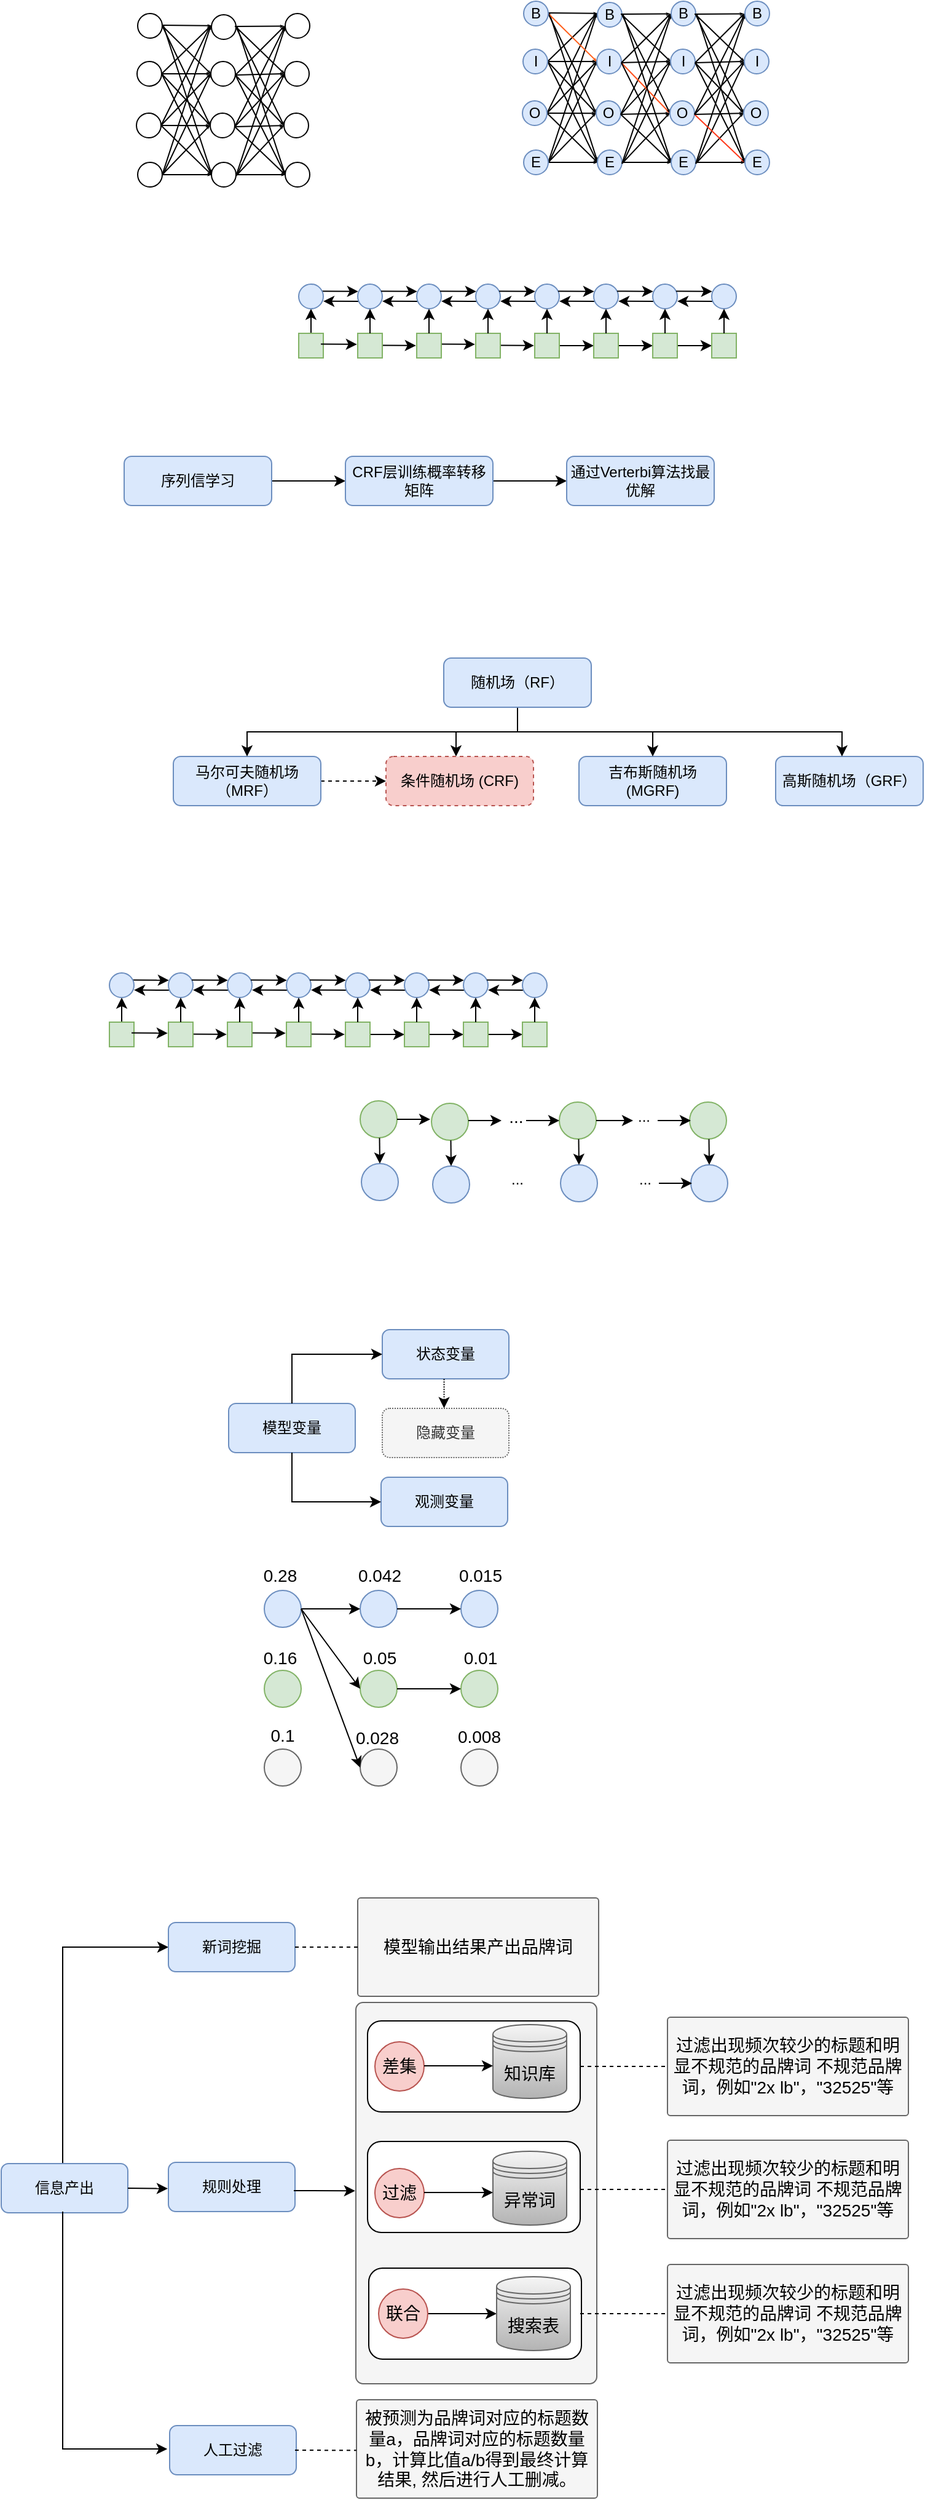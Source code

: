 <mxfile version="20.2.0" type="github">
  <diagram id="C5RBs43oDa-KdzZeNtuy" name="Page-1">
    <mxGraphModel dx="1072" dy="749" grid="1" gridSize="10" guides="1" tooltips="1" connect="1" arrows="1" fold="1" page="1" pageScale="1" pageWidth="827" pageHeight="1169" math="0" shadow="0">
      <root>
        <mxCell id="WIyWlLk6GJQsqaUBKTNV-0" />
        <mxCell id="WIyWlLk6GJQsqaUBKTNV-1" parent="WIyWlLk6GJQsqaUBKTNV-0" />
        <mxCell id="MZRQhrtmV5pLrXouPH-u-5" value="" style="rounded=0;orthogonalLoop=1;jettySize=auto;html=1;edgeStyle=orthogonalEdgeStyle;entryX=0;entryY=0.5;entryDx=0;entryDy=0;" edge="1" parent="WIyWlLk6GJQsqaUBKTNV-1" target="MZRQhrtmV5pLrXouPH-u-1">
          <mxGeometry relative="1" as="geometry">
            <mxPoint x="35" y="2010" as="targetPoint" />
            <mxPoint x="60" y="1800" as="sourcePoint" />
            <Array as="points">
              <mxPoint x="60" y="1800" />
              <mxPoint x="60" y="1687" />
            </Array>
          </mxGeometry>
        </mxCell>
        <mxCell id="MZRQhrtmV5pLrXouPH-u-27" value="" style="rounded=1;whiteSpace=wrap;html=1;fontSize=14;arcSize=3;fillColor=#f5f5f5;fontColor=#333333;strokeColor=#666666;" vertex="1" parent="WIyWlLk6GJQsqaUBKTNV-1">
          <mxGeometry x="298.5" y="1667" width="196" height="310" as="geometry" />
        </mxCell>
        <mxCell id="MZRQhrtmV5pLrXouPH-u-21" value="" style="rounded=1;whiteSpace=wrap;html=1;fontSize=14;" vertex="1" parent="WIyWlLk6GJQsqaUBKTNV-1">
          <mxGeometry x="308" y="1780" width="173" height="74" as="geometry" />
        </mxCell>
        <mxCell id="MZRQhrtmV5pLrXouPH-u-17" value="" style="rounded=1;whiteSpace=wrap;html=1;fontSize=14;" vertex="1" parent="WIyWlLk6GJQsqaUBKTNV-1">
          <mxGeometry x="308" y="1682" width="173" height="74" as="geometry" />
        </mxCell>
        <mxCell id="MZRQhrtmV5pLrXouPH-u-16" value="" style="rounded=1;whiteSpace=wrap;html=1;fontSize=14;" vertex="1" parent="WIyWlLk6GJQsqaUBKTNV-1">
          <mxGeometry x="309" y="1883" width="173" height="74" as="geometry" />
        </mxCell>
        <mxCell id="gly3M6yBo6mkt92Qv2Da-63" value="" style="rounded=0;orthogonalLoop=1;jettySize=auto;html=1;exitX=0.951;exitY=0.286;exitDx=0;exitDy=0;exitPerimeter=0;endArrow=classic;endFill=1;entryX=0.021;entryY=0.297;entryDx=0;entryDy=0;entryPerimeter=0;" parent="WIyWlLk6GJQsqaUBKTNV-1" edge="1">
          <mxGeometry relative="1" as="geometry">
            <mxPoint x="414.02" y="319.72" as="sourcePoint" />
            <mxPoint x="443.42" y="319.94" as="targetPoint" />
          </mxGeometry>
        </mxCell>
        <mxCell id="gly3M6yBo6mkt92Qv2Da-64" value="" style="rounded=0;orthogonalLoop=1;jettySize=auto;html=1;exitX=0.951;exitY=0.286;exitDx=0;exitDy=0;exitPerimeter=0;endArrow=classic;endFill=1;entryX=0.021;entryY=0.297;entryDx=0;entryDy=0;entryPerimeter=0;" parent="WIyWlLk6GJQsqaUBKTNV-1" edge="1">
          <mxGeometry relative="1" as="geometry">
            <mxPoint x="366.02" y="318.72" as="sourcePoint" />
            <mxPoint x="395.42" y="318.94" as="targetPoint" />
          </mxGeometry>
        </mxCell>
        <mxCell id="gly3M6yBo6mkt92Qv2Da-61" value="" style="rounded=0;orthogonalLoop=1;jettySize=auto;html=1;exitX=0.951;exitY=0.286;exitDx=0;exitDy=0;exitPerimeter=0;endArrow=classic;endFill=1;entryX=0.021;entryY=0.297;entryDx=0;entryDy=0;entryPerimeter=0;" parent="WIyWlLk6GJQsqaUBKTNV-1" edge="1">
          <mxGeometry relative="1" as="geometry">
            <mxPoint x="318.02" y="319.72" as="sourcePoint" />
            <mxPoint x="347.42" y="319.94" as="targetPoint" />
          </mxGeometry>
        </mxCell>
        <mxCell id="gly3M6yBo6mkt92Qv2Da-28" value="" style="rounded=0;orthogonalLoop=1;jettySize=auto;html=1;exitX=0.029;exitY=0.702;exitDx=0;exitDy=0;exitPerimeter=0;entryX=1.001;entryY=0.695;entryDx=0;entryDy=0;entryPerimeter=0;" parent="WIyWlLk6GJQsqaUBKTNV-1" target="gly3M6yBo6mkt92Qv2Da-11" edge="1">
          <mxGeometry relative="1" as="geometry">
            <mxPoint x="301.58" y="284.04" as="sourcePoint" />
            <mxPoint x="280" y="284" as="targetPoint" />
          </mxGeometry>
        </mxCell>
        <mxCell id="gly3M6yBo6mkt92Qv2Da-27" value="" style="rounded=0;orthogonalLoop=1;jettySize=auto;html=1;exitX=0.951;exitY=0.286;exitDx=0;exitDy=0;exitPerimeter=0;endArrow=classic;endFill=1;entryX=0.021;entryY=0.297;entryDx=0;entryDy=0;entryPerimeter=0;" parent="WIyWlLk6GJQsqaUBKTNV-1" source="gly3M6yBo6mkt92Qv2Da-11" target="gly3M6yBo6mkt92Qv2Da-12" edge="1">
          <mxGeometry relative="1" as="geometry">
            <mxPoint x="280" y="276" as="sourcePoint" />
            <mxPoint x="300" y="276" as="targetPoint" />
          </mxGeometry>
        </mxCell>
        <mxCell id="SsMaSS-ixUV3Psy7raRa-2" value="" style="edgeStyle=orthogonalEdgeStyle;rounded=0;orthogonalLoop=1;jettySize=auto;html=1;" parent="WIyWlLk6GJQsqaUBKTNV-1" source="WIyWlLk6GJQsqaUBKTNV-3" target="SsMaSS-ixUV3Psy7raRa-0" edge="1">
          <mxGeometry relative="1" as="geometry" />
        </mxCell>
        <mxCell id="WIyWlLk6GJQsqaUBKTNV-3" value="序列信学习" style="rounded=1;whiteSpace=wrap;html=1;fontSize=12;glass=0;strokeWidth=1;shadow=0;fillColor=#dae8fc;strokeColor=#6c8ebf;" parent="WIyWlLk6GJQsqaUBKTNV-1" vertex="1">
          <mxGeometry x="110" y="410" width="120" height="40" as="geometry" />
        </mxCell>
        <mxCell id="SsMaSS-ixUV3Psy7raRa-3" value="" style="edgeStyle=orthogonalEdgeStyle;rounded=0;orthogonalLoop=1;jettySize=auto;html=1;" parent="WIyWlLk6GJQsqaUBKTNV-1" source="SsMaSS-ixUV3Psy7raRa-0" target="SsMaSS-ixUV3Psy7raRa-1" edge="1">
          <mxGeometry relative="1" as="geometry" />
        </mxCell>
        <mxCell id="SsMaSS-ixUV3Psy7raRa-0" value="CRF层训练概率转移矩阵" style="rounded=1;whiteSpace=wrap;html=1;fontSize=12;glass=0;strokeWidth=1;shadow=0;fillColor=#dae8fc;strokeColor=#6c8ebf;" parent="WIyWlLk6GJQsqaUBKTNV-1" vertex="1">
          <mxGeometry x="290" y="410" width="120" height="40" as="geometry" />
        </mxCell>
        <mxCell id="SsMaSS-ixUV3Psy7raRa-1" value="通过Verterbi算法找最优解" style="rounded=1;whiteSpace=wrap;html=1;fontSize=12;glass=0;strokeWidth=1;shadow=0;fillColor=#dae8fc;strokeColor=#6c8ebf;" parent="WIyWlLk6GJQsqaUBKTNV-1" vertex="1">
          <mxGeometry x="470" y="410" width="120" height="40" as="geometry" />
        </mxCell>
        <mxCell id="SsMaSS-ixUV3Psy7raRa-10" value="" style="edgeStyle=orthogonalEdgeStyle;rounded=0;orthogonalLoop=1;jettySize=auto;html=1;" parent="WIyWlLk6GJQsqaUBKTNV-1" source="SsMaSS-ixUV3Psy7raRa-4" edge="1">
          <mxGeometry relative="1" as="geometry">
            <mxPoint x="380" y="654" as="targetPoint" />
            <Array as="points">
              <mxPoint x="430" y="634" />
              <mxPoint x="380" y="634" />
            </Array>
          </mxGeometry>
        </mxCell>
        <mxCell id="SsMaSS-ixUV3Psy7raRa-4" value="随机场（RF）" style="rounded=1;whiteSpace=wrap;html=1;fontSize=12;glass=0;strokeWidth=1;shadow=0;fillColor=#dae8fc;strokeColor=#6c8ebf;" parent="WIyWlLk6GJQsqaUBKTNV-1" vertex="1">
          <mxGeometry x="370" y="574" width="120" height="40" as="geometry" />
        </mxCell>
        <mxCell id="SsMaSS-ixUV3Psy7raRa-20" value="" style="edgeStyle=none;rounded=0;orthogonalLoop=1;jettySize=auto;html=1;endFill=1;dashed=1;" parent="WIyWlLk6GJQsqaUBKTNV-1" source="SsMaSS-ixUV3Psy7raRa-5" target="SsMaSS-ixUV3Psy7raRa-18" edge="1">
          <mxGeometry relative="1" as="geometry">
            <Array as="points">
              <mxPoint x="300" y="674" />
            </Array>
          </mxGeometry>
        </mxCell>
        <mxCell id="SsMaSS-ixUV3Psy7raRa-5" value="马尔可夫随机场（MRF）" style="rounded=1;whiteSpace=wrap;html=1;fontSize=12;glass=0;strokeWidth=1;shadow=0;fillColor=#dae8fc;strokeColor=#6c8ebf;" parent="WIyWlLk6GJQsqaUBKTNV-1" vertex="1">
          <mxGeometry x="150" y="654" width="120" height="40" as="geometry" />
        </mxCell>
        <mxCell id="SsMaSS-ixUV3Psy7raRa-6" value="&lt;span style=&quot;text-align: left;&quot;&gt;吉布斯随机场 (MGRF)&lt;/span&gt;" style="rounded=1;whiteSpace=wrap;html=1;fontSize=12;glass=0;strokeWidth=1;shadow=0;fillColor=#dae8fc;strokeColor=#6c8ebf;" parent="WIyWlLk6GJQsqaUBKTNV-1" vertex="1">
          <mxGeometry x="480" y="654" width="120" height="40" as="geometry" />
        </mxCell>
        <mxCell id="SsMaSS-ixUV3Psy7raRa-9" value="&lt;span style=&quot;text-align: left;&quot;&gt;高斯随机场（GRF）&lt;/span&gt;" style="rounded=1;whiteSpace=wrap;html=1;fontSize=12;glass=0;strokeWidth=1;shadow=0;fillColor=#dae8fc;strokeColor=#6c8ebf;" parent="WIyWlLk6GJQsqaUBKTNV-1" vertex="1">
          <mxGeometry x="640" y="654" width="120" height="40" as="geometry" />
        </mxCell>
        <mxCell id="SsMaSS-ixUV3Psy7raRa-15" value="" style="edgeStyle=orthogonalEdgeStyle;rounded=0;orthogonalLoop=1;jettySize=auto;html=1;entryX=0.5;entryY=0;entryDx=0;entryDy=0;" parent="WIyWlLk6GJQsqaUBKTNV-1" target="SsMaSS-ixUV3Psy7raRa-5" edge="1">
          <mxGeometry relative="1" as="geometry">
            <mxPoint x="380" y="634" as="sourcePoint" />
            <mxPoint x="390.017" y="664" as="targetPoint" />
            <Array as="points">
              <mxPoint x="210" y="634" />
            </Array>
          </mxGeometry>
        </mxCell>
        <mxCell id="SsMaSS-ixUV3Psy7raRa-16" value="" style="edgeStyle=orthogonalEdgeStyle;rounded=0;orthogonalLoop=1;jettySize=auto;html=1;entryX=0.5;entryY=0;entryDx=0;entryDy=0;" parent="WIyWlLk6GJQsqaUBKTNV-1" edge="1">
          <mxGeometry relative="1" as="geometry">
            <mxPoint x="430" y="634" as="sourcePoint" />
            <mxPoint x="540" y="654" as="targetPoint" />
            <Array as="points">
              <mxPoint x="540" y="634" />
            </Array>
          </mxGeometry>
        </mxCell>
        <mxCell id="SsMaSS-ixUV3Psy7raRa-17" value="" style="edgeStyle=orthogonalEdgeStyle;rounded=0;orthogonalLoop=1;jettySize=auto;html=1;entryX=0.5;entryY=0;entryDx=0;entryDy=0;" parent="WIyWlLk6GJQsqaUBKTNV-1" edge="1">
          <mxGeometry relative="1" as="geometry">
            <mxPoint x="540" y="634" as="sourcePoint" />
            <mxPoint x="693.97" y="654" as="targetPoint" />
            <Array as="points">
              <mxPoint x="693.97" y="634" />
            </Array>
          </mxGeometry>
        </mxCell>
        <mxCell id="SsMaSS-ixUV3Psy7raRa-18" value="&lt;span style=&quot;text-align: left;&quot;&gt;条件随机场 (CRF)&lt;/span&gt;" style="rounded=1;whiteSpace=wrap;html=1;fontSize=12;glass=0;strokeWidth=1;shadow=0;fillColor=#f8cecc;strokeColor=#b85450;dashed=1;" parent="WIyWlLk6GJQsqaUBKTNV-1" vertex="1">
          <mxGeometry x="323" y="654" width="120" height="40" as="geometry" />
        </mxCell>
        <mxCell id="gly3M6yBo6mkt92Qv2Da-19" value="" style="edgeStyle=orthogonalEdgeStyle;rounded=0;orthogonalLoop=1;jettySize=auto;html=1;" parent="WIyWlLk6GJQsqaUBKTNV-1" source="gly3M6yBo6mkt92Qv2Da-3" edge="1">
          <mxGeometry relative="1" as="geometry">
            <mxPoint x="262" y="290" as="targetPoint" />
          </mxGeometry>
        </mxCell>
        <mxCell id="gly3M6yBo6mkt92Qv2Da-3" value="" style="whiteSpace=wrap;html=1;aspect=fixed;fillColor=#d5e8d4;strokeColor=#82b366;" parent="WIyWlLk6GJQsqaUBKTNV-1" vertex="1">
          <mxGeometry x="252" y="310" width="20" height="20" as="geometry" />
        </mxCell>
        <mxCell id="gly3M6yBo6mkt92Qv2Da-5" value="" style="whiteSpace=wrap;html=1;aspect=fixed;fillColor=#d5e8d4;strokeColor=#82b366;" parent="WIyWlLk6GJQsqaUBKTNV-1" vertex="1">
          <mxGeometry x="300" y="310" width="20" height="20" as="geometry" />
        </mxCell>
        <mxCell id="gly3M6yBo6mkt92Qv2Da-11" value="" style="ellipse;whiteSpace=wrap;html=1;aspect=fixed;fillColor=#dae8fc;strokeColor=#6c8ebf;" parent="WIyWlLk6GJQsqaUBKTNV-1" vertex="1">
          <mxGeometry x="252" y="270" width="20" height="20" as="geometry" />
        </mxCell>
        <mxCell id="gly3M6yBo6mkt92Qv2Da-12" value="" style="ellipse;whiteSpace=wrap;html=1;aspect=fixed;fillColor=#dae8fc;strokeColor=#6c8ebf;" parent="WIyWlLk6GJQsqaUBKTNV-1" vertex="1">
          <mxGeometry x="300" y="270" width="20" height="20" as="geometry" />
        </mxCell>
        <mxCell id="gly3M6yBo6mkt92Qv2Da-21" value="" style="edgeStyle=orthogonalEdgeStyle;rounded=0;orthogonalLoop=1;jettySize=auto;html=1;" parent="WIyWlLk6GJQsqaUBKTNV-1" edge="1">
          <mxGeometry relative="1" as="geometry">
            <mxPoint x="310" y="310" as="sourcePoint" />
            <mxPoint x="310" y="290" as="targetPoint" />
          </mxGeometry>
        </mxCell>
        <mxCell id="gly3M6yBo6mkt92Qv2Da-30" value="" style="rounded=0;orthogonalLoop=1;jettySize=auto;html=1;exitX=0.029;exitY=0.702;exitDx=0;exitDy=0;exitPerimeter=0;entryX=1.001;entryY=0.695;entryDx=0;entryDy=0;entryPerimeter=0;" parent="WIyWlLk6GJQsqaUBKTNV-1" edge="1">
          <mxGeometry relative="1" as="geometry">
            <mxPoint x="349.58" y="284.04" as="sourcePoint" />
            <mxPoint x="320.02" y="283.9" as="targetPoint" />
          </mxGeometry>
        </mxCell>
        <mxCell id="gly3M6yBo6mkt92Qv2Da-31" value="" style="rounded=0;orthogonalLoop=1;jettySize=auto;html=1;exitX=0.951;exitY=0.286;exitDx=0;exitDy=0;exitPerimeter=0;endArrow=classic;endFill=1;entryX=0.021;entryY=0.297;entryDx=0;entryDy=0;entryPerimeter=0;" parent="WIyWlLk6GJQsqaUBKTNV-1" target="gly3M6yBo6mkt92Qv2Da-33" edge="1">
          <mxGeometry relative="1" as="geometry">
            <mxPoint x="319.02" y="275.72" as="sourcePoint" />
            <mxPoint x="348" y="276" as="targetPoint" />
          </mxGeometry>
        </mxCell>
        <mxCell id="gly3M6yBo6mkt92Qv2Da-32" value="" style="whiteSpace=wrap;html=1;aspect=fixed;fillColor=#d5e8d4;strokeColor=#82b366;" parent="WIyWlLk6GJQsqaUBKTNV-1" vertex="1">
          <mxGeometry x="348" y="310" width="20" height="20" as="geometry" />
        </mxCell>
        <mxCell id="gly3M6yBo6mkt92Qv2Da-33" value="" style="ellipse;whiteSpace=wrap;html=1;aspect=fixed;fillColor=#dae8fc;strokeColor=#6c8ebf;" parent="WIyWlLk6GJQsqaUBKTNV-1" vertex="1">
          <mxGeometry x="348" y="270" width="20" height="20" as="geometry" />
        </mxCell>
        <mxCell id="gly3M6yBo6mkt92Qv2Da-34" value="" style="edgeStyle=orthogonalEdgeStyle;rounded=0;orthogonalLoop=1;jettySize=auto;html=1;" parent="WIyWlLk6GJQsqaUBKTNV-1" edge="1">
          <mxGeometry relative="1" as="geometry">
            <mxPoint x="358" y="310" as="sourcePoint" />
            <mxPoint x="358" y="290" as="targetPoint" />
          </mxGeometry>
        </mxCell>
        <mxCell id="gly3M6yBo6mkt92Qv2Da-35" value="" style="rounded=0;orthogonalLoop=1;jettySize=auto;html=1;exitX=0.029;exitY=0.702;exitDx=0;exitDy=0;exitPerimeter=0;entryX=1.001;entryY=0.695;entryDx=0;entryDy=0;entryPerimeter=0;" parent="WIyWlLk6GJQsqaUBKTNV-1" edge="1">
          <mxGeometry relative="1" as="geometry">
            <mxPoint x="397.58" y="284.04" as="sourcePoint" />
            <mxPoint x="368.02" y="283.9" as="targetPoint" />
          </mxGeometry>
        </mxCell>
        <mxCell id="gly3M6yBo6mkt92Qv2Da-36" value="" style="rounded=0;orthogonalLoop=1;jettySize=auto;html=1;exitX=0.951;exitY=0.286;exitDx=0;exitDy=0;exitPerimeter=0;endArrow=classic;endFill=1;entryX=0.021;entryY=0.297;entryDx=0;entryDy=0;entryPerimeter=0;" parent="WIyWlLk6GJQsqaUBKTNV-1" target="gly3M6yBo6mkt92Qv2Da-38" edge="1">
          <mxGeometry relative="1" as="geometry">
            <mxPoint x="367.02" y="275.72" as="sourcePoint" />
            <mxPoint x="396" y="276" as="targetPoint" />
          </mxGeometry>
        </mxCell>
        <mxCell id="gly3M6yBo6mkt92Qv2Da-37" value="" style="whiteSpace=wrap;html=1;aspect=fixed;fillColor=#d5e8d4;strokeColor=#82b366;" parent="WIyWlLk6GJQsqaUBKTNV-1" vertex="1">
          <mxGeometry x="396" y="310" width="20" height="20" as="geometry" />
        </mxCell>
        <mxCell id="gly3M6yBo6mkt92Qv2Da-38" value="" style="ellipse;whiteSpace=wrap;html=1;aspect=fixed;fillColor=#dae8fc;strokeColor=#6c8ebf;" parent="WIyWlLk6GJQsqaUBKTNV-1" vertex="1">
          <mxGeometry x="396" y="270" width="20" height="20" as="geometry" />
        </mxCell>
        <mxCell id="gly3M6yBo6mkt92Qv2Da-39" value="" style="edgeStyle=orthogonalEdgeStyle;rounded=0;orthogonalLoop=1;jettySize=auto;html=1;" parent="WIyWlLk6GJQsqaUBKTNV-1" edge="1">
          <mxGeometry relative="1" as="geometry">
            <mxPoint x="406" y="310" as="sourcePoint" />
            <mxPoint x="406" y="290" as="targetPoint" />
          </mxGeometry>
        </mxCell>
        <mxCell id="gly3M6yBo6mkt92Qv2Da-40" value="" style="rounded=0;orthogonalLoop=1;jettySize=auto;html=1;exitX=0.029;exitY=0.702;exitDx=0;exitDy=0;exitPerimeter=0;entryX=1.001;entryY=0.695;entryDx=0;entryDy=0;entryPerimeter=0;" parent="WIyWlLk6GJQsqaUBKTNV-1" edge="1">
          <mxGeometry relative="1" as="geometry">
            <mxPoint x="445.58" y="284.04" as="sourcePoint" />
            <mxPoint x="416.02" y="283.9" as="targetPoint" />
          </mxGeometry>
        </mxCell>
        <mxCell id="gly3M6yBo6mkt92Qv2Da-41" value="" style="rounded=0;orthogonalLoop=1;jettySize=auto;html=1;exitX=0.951;exitY=0.286;exitDx=0;exitDy=0;exitPerimeter=0;endArrow=classic;endFill=1;entryX=0.021;entryY=0.297;entryDx=0;entryDy=0;entryPerimeter=0;" parent="WIyWlLk6GJQsqaUBKTNV-1" target="gly3M6yBo6mkt92Qv2Da-43" edge="1">
          <mxGeometry relative="1" as="geometry">
            <mxPoint x="415.02" y="275.72" as="sourcePoint" />
            <mxPoint x="444" y="276" as="targetPoint" />
          </mxGeometry>
        </mxCell>
        <mxCell id="gly3M6yBo6mkt92Qv2Da-67" value="" style="edgeStyle=none;rounded=0;orthogonalLoop=1;jettySize=auto;html=1;endArrow=classic;endFill=1;entryX=0;entryY=0.5;entryDx=0;entryDy=0;" parent="WIyWlLk6GJQsqaUBKTNV-1" source="gly3M6yBo6mkt92Qv2Da-42" target="gly3M6yBo6mkt92Qv2Da-47" edge="1">
          <mxGeometry relative="1" as="geometry" />
        </mxCell>
        <mxCell id="gly3M6yBo6mkt92Qv2Da-42" value="" style="whiteSpace=wrap;html=1;aspect=fixed;fillColor=#d5e8d4;strokeColor=#82b366;" parent="WIyWlLk6GJQsqaUBKTNV-1" vertex="1">
          <mxGeometry x="444" y="310" width="20" height="20" as="geometry" />
        </mxCell>
        <mxCell id="gly3M6yBo6mkt92Qv2Da-43" value="" style="ellipse;whiteSpace=wrap;html=1;aspect=fixed;fillColor=#dae8fc;strokeColor=#6c8ebf;" parent="WIyWlLk6GJQsqaUBKTNV-1" vertex="1">
          <mxGeometry x="444" y="270" width="20" height="20" as="geometry" />
        </mxCell>
        <mxCell id="gly3M6yBo6mkt92Qv2Da-44" value="" style="edgeStyle=orthogonalEdgeStyle;rounded=0;orthogonalLoop=1;jettySize=auto;html=1;" parent="WIyWlLk6GJQsqaUBKTNV-1" edge="1">
          <mxGeometry relative="1" as="geometry">
            <mxPoint x="454" y="310" as="sourcePoint" />
            <mxPoint x="454" y="290" as="targetPoint" />
          </mxGeometry>
        </mxCell>
        <mxCell id="gly3M6yBo6mkt92Qv2Da-45" value="" style="rounded=0;orthogonalLoop=1;jettySize=auto;html=1;exitX=0.029;exitY=0.702;exitDx=0;exitDy=0;exitPerimeter=0;entryX=1.001;entryY=0.695;entryDx=0;entryDy=0;entryPerimeter=0;" parent="WIyWlLk6GJQsqaUBKTNV-1" edge="1">
          <mxGeometry relative="1" as="geometry">
            <mxPoint x="493.58" y="284.04" as="sourcePoint" />
            <mxPoint x="464.02" y="283.9" as="targetPoint" />
          </mxGeometry>
        </mxCell>
        <mxCell id="gly3M6yBo6mkt92Qv2Da-46" value="" style="rounded=0;orthogonalLoop=1;jettySize=auto;html=1;exitX=0.951;exitY=0.286;exitDx=0;exitDy=0;exitPerimeter=0;endArrow=classic;endFill=1;entryX=0.021;entryY=0.297;entryDx=0;entryDy=0;entryPerimeter=0;" parent="WIyWlLk6GJQsqaUBKTNV-1" target="gly3M6yBo6mkt92Qv2Da-48" edge="1">
          <mxGeometry relative="1" as="geometry">
            <mxPoint x="463.02" y="275.72" as="sourcePoint" />
            <mxPoint x="492" y="276" as="targetPoint" />
          </mxGeometry>
        </mxCell>
        <mxCell id="gly3M6yBo6mkt92Qv2Da-69" value="" style="edgeStyle=none;rounded=0;orthogonalLoop=1;jettySize=auto;html=1;endArrow=classic;endFill=1;entryX=0;entryY=0.5;entryDx=0;entryDy=0;" parent="WIyWlLk6GJQsqaUBKTNV-1" source="gly3M6yBo6mkt92Qv2Da-47" target="gly3M6yBo6mkt92Qv2Da-52" edge="1">
          <mxGeometry relative="1" as="geometry" />
        </mxCell>
        <mxCell id="gly3M6yBo6mkt92Qv2Da-47" value="" style="whiteSpace=wrap;html=1;aspect=fixed;fillColor=#d5e8d4;strokeColor=#82b366;" parent="WIyWlLk6GJQsqaUBKTNV-1" vertex="1">
          <mxGeometry x="492" y="310" width="20" height="20" as="geometry" />
        </mxCell>
        <mxCell id="gly3M6yBo6mkt92Qv2Da-48" value="" style="ellipse;whiteSpace=wrap;html=1;aspect=fixed;fillColor=#dae8fc;strokeColor=#6c8ebf;" parent="WIyWlLk6GJQsqaUBKTNV-1" vertex="1">
          <mxGeometry x="492" y="270" width="20" height="20" as="geometry" />
        </mxCell>
        <mxCell id="gly3M6yBo6mkt92Qv2Da-49" value="" style="edgeStyle=orthogonalEdgeStyle;rounded=0;orthogonalLoop=1;jettySize=auto;html=1;" parent="WIyWlLk6GJQsqaUBKTNV-1" edge="1">
          <mxGeometry relative="1" as="geometry">
            <mxPoint x="502" y="310" as="sourcePoint" />
            <mxPoint x="502" y="290" as="targetPoint" />
          </mxGeometry>
        </mxCell>
        <mxCell id="gly3M6yBo6mkt92Qv2Da-50" value="" style="rounded=0;orthogonalLoop=1;jettySize=auto;html=1;exitX=0.029;exitY=0.702;exitDx=0;exitDy=0;exitPerimeter=0;entryX=1.001;entryY=0.695;entryDx=0;entryDy=0;entryPerimeter=0;" parent="WIyWlLk6GJQsqaUBKTNV-1" edge="1">
          <mxGeometry relative="1" as="geometry">
            <mxPoint x="541.58" y="284.04" as="sourcePoint" />
            <mxPoint x="512.02" y="283.9" as="targetPoint" />
          </mxGeometry>
        </mxCell>
        <mxCell id="gly3M6yBo6mkt92Qv2Da-51" value="" style="rounded=0;orthogonalLoop=1;jettySize=auto;html=1;exitX=0.951;exitY=0.286;exitDx=0;exitDy=0;exitPerimeter=0;endArrow=classic;endFill=1;entryX=0.021;entryY=0.297;entryDx=0;entryDy=0;entryPerimeter=0;" parent="WIyWlLk6GJQsqaUBKTNV-1" target="gly3M6yBo6mkt92Qv2Da-53" edge="1">
          <mxGeometry relative="1" as="geometry">
            <mxPoint x="511.02" y="275.72" as="sourcePoint" />
            <mxPoint x="540" y="276" as="targetPoint" />
          </mxGeometry>
        </mxCell>
        <mxCell id="gly3M6yBo6mkt92Qv2Da-71" value="" style="edgeStyle=none;rounded=0;orthogonalLoop=1;jettySize=auto;html=1;endArrow=classic;endFill=1;entryX=0;entryY=0.5;entryDx=0;entryDy=0;" parent="WIyWlLk6GJQsqaUBKTNV-1" source="gly3M6yBo6mkt92Qv2Da-52" target="gly3M6yBo6mkt92Qv2Da-57" edge="1">
          <mxGeometry relative="1" as="geometry" />
        </mxCell>
        <mxCell id="gly3M6yBo6mkt92Qv2Da-52" value="" style="whiteSpace=wrap;html=1;aspect=fixed;fillColor=#d5e8d4;strokeColor=#82b366;" parent="WIyWlLk6GJQsqaUBKTNV-1" vertex="1">
          <mxGeometry x="540" y="310" width="20" height="20" as="geometry" />
        </mxCell>
        <mxCell id="gly3M6yBo6mkt92Qv2Da-53" value="" style="ellipse;whiteSpace=wrap;html=1;aspect=fixed;fillColor=#dae8fc;strokeColor=#6c8ebf;" parent="WIyWlLk6GJQsqaUBKTNV-1" vertex="1">
          <mxGeometry x="540" y="270" width="20" height="20" as="geometry" />
        </mxCell>
        <mxCell id="gly3M6yBo6mkt92Qv2Da-54" value="" style="edgeStyle=orthogonalEdgeStyle;rounded=0;orthogonalLoop=1;jettySize=auto;html=1;" parent="WIyWlLk6GJQsqaUBKTNV-1" edge="1">
          <mxGeometry relative="1" as="geometry">
            <mxPoint x="550" y="310" as="sourcePoint" />
            <mxPoint x="550" y="290" as="targetPoint" />
          </mxGeometry>
        </mxCell>
        <mxCell id="gly3M6yBo6mkt92Qv2Da-55" value="" style="rounded=0;orthogonalLoop=1;jettySize=auto;html=1;exitX=0.029;exitY=0.702;exitDx=0;exitDy=0;exitPerimeter=0;entryX=1.001;entryY=0.695;entryDx=0;entryDy=0;entryPerimeter=0;" parent="WIyWlLk6GJQsqaUBKTNV-1" edge="1">
          <mxGeometry relative="1" as="geometry">
            <mxPoint x="589.58" y="284.04" as="sourcePoint" />
            <mxPoint x="560.02" y="283.9" as="targetPoint" />
          </mxGeometry>
        </mxCell>
        <mxCell id="gly3M6yBo6mkt92Qv2Da-56" value="" style="rounded=0;orthogonalLoop=1;jettySize=auto;html=1;exitX=0.951;exitY=0.286;exitDx=0;exitDy=0;exitPerimeter=0;endArrow=classic;endFill=1;entryX=0.021;entryY=0.297;entryDx=0;entryDy=0;entryPerimeter=0;" parent="WIyWlLk6GJQsqaUBKTNV-1" target="gly3M6yBo6mkt92Qv2Da-58" edge="1">
          <mxGeometry relative="1" as="geometry">
            <mxPoint x="559.02" y="275.72" as="sourcePoint" />
            <mxPoint x="588" y="276" as="targetPoint" />
          </mxGeometry>
        </mxCell>
        <mxCell id="gly3M6yBo6mkt92Qv2Da-57" value="" style="whiteSpace=wrap;html=1;aspect=fixed;fillColor=#d5e8d4;strokeColor=#82b366;" parent="WIyWlLk6GJQsqaUBKTNV-1" vertex="1">
          <mxGeometry x="588" y="310" width="20" height="20" as="geometry" />
        </mxCell>
        <mxCell id="gly3M6yBo6mkt92Qv2Da-58" value="" style="ellipse;whiteSpace=wrap;html=1;aspect=fixed;fillColor=#dae8fc;strokeColor=#6c8ebf;" parent="WIyWlLk6GJQsqaUBKTNV-1" vertex="1">
          <mxGeometry x="588" y="270" width="20" height="20" as="geometry" />
        </mxCell>
        <mxCell id="gly3M6yBo6mkt92Qv2Da-59" value="" style="edgeStyle=orthogonalEdgeStyle;rounded=0;orthogonalLoop=1;jettySize=auto;html=1;" parent="WIyWlLk6GJQsqaUBKTNV-1" edge="1">
          <mxGeometry relative="1" as="geometry">
            <mxPoint x="598" y="310" as="sourcePoint" />
            <mxPoint x="598" y="290" as="targetPoint" />
          </mxGeometry>
        </mxCell>
        <mxCell id="gly3M6yBo6mkt92Qv2Da-60" value="" style="rounded=0;orthogonalLoop=1;jettySize=auto;html=1;exitX=0.951;exitY=0.286;exitDx=0;exitDy=0;exitPerimeter=0;endArrow=classic;endFill=1;entryX=0.021;entryY=0.297;entryDx=0;entryDy=0;entryPerimeter=0;" parent="WIyWlLk6GJQsqaUBKTNV-1" edge="1">
          <mxGeometry relative="1" as="geometry">
            <mxPoint x="270.02" y="318.72" as="sourcePoint" />
            <mxPoint x="299.42" y="318.94" as="targetPoint" />
          </mxGeometry>
        </mxCell>
        <mxCell id="cCAYdUyXUanbqZRgbHQI-0" style="rounded=0;orthogonalLoop=1;jettySize=auto;html=1;exitX=1;exitY=0.5;exitDx=0;exitDy=0;endArrow=classicThin;endFill=0;startSize=3;endSize=0;entryX=0;entryY=0.5;entryDx=0;entryDy=0;" parent="WIyWlLk6GJQsqaUBKTNV-1" source="cCAYdUyXUanbqZRgbHQI-22" target="cCAYdUyXUanbqZRgbHQI-23" edge="1">
          <mxGeometry relative="1" as="geometry">
            <mxPoint x="464" y="141" as="sourcePoint" />
            <mxPoint x="496" y="170" as="targetPoint" />
          </mxGeometry>
        </mxCell>
        <mxCell id="cCAYdUyXUanbqZRgbHQI-1" style="rounded=0;orthogonalLoop=1;jettySize=auto;html=1;exitX=1;exitY=0.5;exitDx=0;exitDy=0;entryX=-0.015;entryY=0.497;entryDx=0;entryDy=0;endArrow=classicThin;endFill=0;startSize=3;endSize=0;entryPerimeter=0;" parent="WIyWlLk6GJQsqaUBKTNV-1" source="cCAYdUyXUanbqZRgbHQI-22" target="cCAYdUyXUanbqZRgbHQI-21" edge="1">
          <mxGeometry relative="1" as="geometry">
            <mxPoint x="465" y="181" as="sourcePoint" />
            <mxPoint x="506" y="180" as="targetPoint" />
          </mxGeometry>
        </mxCell>
        <mxCell id="cCAYdUyXUanbqZRgbHQI-2" style="rounded=0;orthogonalLoop=1;jettySize=auto;html=1;entryX=0;entryY=0.5;entryDx=0;entryDy=0;endArrow=classicThin;endFill=0;startSize=3;endSize=0;" parent="WIyWlLk6GJQsqaUBKTNV-1" target="cCAYdUyXUanbqZRgbHQI-19" edge="1">
          <mxGeometry relative="1" as="geometry">
            <mxPoint x="456" y="170" as="sourcePoint" />
            <mxPoint x="504" y="140" as="targetPoint" />
          </mxGeometry>
        </mxCell>
        <mxCell id="cCAYdUyXUanbqZRgbHQI-3" style="rounded=0;orthogonalLoop=1;jettySize=auto;html=1;exitX=1;exitY=0.5;exitDx=0;exitDy=0;endArrow=classicThin;endFill=0;startSize=3;endSize=0;" parent="WIyWlLk6GJQsqaUBKTNV-1" source="cCAYdUyXUanbqZRgbHQI-22" edge="1">
          <mxGeometry relative="1" as="geometry">
            <mxPoint x="452.5" y="172" as="sourcePoint" />
            <mxPoint x="494.5" y="50" as="targetPoint" />
          </mxGeometry>
        </mxCell>
        <mxCell id="cCAYdUyXUanbqZRgbHQI-4" style="rounded=0;orthogonalLoop=1;jettySize=auto;html=1;exitX=1;exitY=0.5;exitDx=0;exitDy=0;entryX=0;entryY=0.5;entryDx=0;entryDy=0;endArrow=classicThin;endFill=0;startSize=3;endSize=0;" parent="WIyWlLk6GJQsqaUBKTNV-1" source="cCAYdUyXUanbqZRgbHQI-20" target="cCAYdUyXUanbqZRgbHQI-23" edge="1">
          <mxGeometry relative="1" as="geometry">
            <mxPoint x="464.0" y="141.0" as="sourcePoint" />
            <mxPoint x="503.6" y="138.66" as="targetPoint" />
          </mxGeometry>
        </mxCell>
        <mxCell id="cCAYdUyXUanbqZRgbHQI-5" style="rounded=0;orthogonalLoop=1;jettySize=auto;html=1;exitX=1;exitY=0.5;exitDx=0;exitDy=0;entryX=-0.019;entryY=0.504;entryDx=0;entryDy=0;entryPerimeter=0;endArrow=classicThin;endFill=0;startSize=3;endSize=0;" parent="WIyWlLk6GJQsqaUBKTNV-1" source="cCAYdUyXUanbqZRgbHQI-20" target="cCAYdUyXUanbqZRgbHQI-21" edge="1">
          <mxGeometry relative="1" as="geometry">
            <mxPoint x="464.0" y="141" as="sourcePoint" />
            <mxPoint x="504.04" y="96.48" as="targetPoint" />
          </mxGeometry>
        </mxCell>
        <mxCell id="cCAYdUyXUanbqZRgbHQI-6" style="rounded=0;orthogonalLoop=1;jettySize=auto;html=1;exitX=1;exitY=0.5;exitDx=0;exitDy=0;endArrow=classicThin;endFill=0;startSize=3;endSize=0;" parent="WIyWlLk6GJQsqaUBKTNV-1" source="cCAYdUyXUanbqZRgbHQI-20" edge="1">
          <mxGeometry relative="1" as="geometry">
            <mxPoint x="451.0" y="131" as="sourcePoint" />
            <mxPoint x="494" y="50" as="targetPoint" />
          </mxGeometry>
        </mxCell>
        <mxCell id="cCAYdUyXUanbqZRgbHQI-7" style="rounded=0;orthogonalLoop=1;jettySize=auto;html=1;exitX=1;exitY=0.5;exitDx=0;exitDy=0;entryX=-0.013;entryY=0.502;entryDx=0;entryDy=0;endArrow=classicThin;endFill=0;startSize=3;endSize=0;entryPerimeter=0;" parent="WIyWlLk6GJQsqaUBKTNV-1" source="cCAYdUyXUanbqZRgbHQI-20" target="cCAYdUyXUanbqZRgbHQI-19" edge="1">
          <mxGeometry relative="1" as="geometry">
            <mxPoint x="464.0" y="141" as="sourcePoint" />
            <mxPoint x="505.0" y="60" as="targetPoint" />
          </mxGeometry>
        </mxCell>
        <mxCell id="cCAYdUyXUanbqZRgbHQI-8" style="rounded=0;orthogonalLoop=1;jettySize=auto;html=1;exitX=1;exitY=0.5;exitDx=0;exitDy=0;entryX=0;entryY=0.5;entryDx=0;entryDy=0;endArrow=classicThin;endFill=0;startSize=3;endSize=0;" parent="WIyWlLk6GJQsqaUBKTNV-1" source="cCAYdUyXUanbqZRgbHQI-18" target="cCAYdUyXUanbqZRgbHQI-21" edge="1">
          <mxGeometry relative="1" as="geometry">
            <mxPoint x="464.5" y="99" as="sourcePoint" />
            <mxPoint x="496" y="130" as="targetPoint" />
          </mxGeometry>
        </mxCell>
        <mxCell id="cCAYdUyXUanbqZRgbHQI-9" style="rounded=0;orthogonalLoop=1;jettySize=auto;html=1;exitX=1;exitY=0.5;exitDx=0;exitDy=0;entryX=-0.02;entryY=0.498;entryDx=0;entryDy=0;entryPerimeter=0;endArrow=classicThin;endFill=0;startSize=3;endSize=0;" parent="WIyWlLk6GJQsqaUBKTNV-1" source="cCAYdUyXUanbqZRgbHQI-18" target="cCAYdUyXUanbqZRgbHQI-19" edge="1">
          <mxGeometry relative="1" as="geometry">
            <mxPoint x="466" y="100" as="sourcePoint" />
            <mxPoint x="496" y="90" as="targetPoint" />
          </mxGeometry>
        </mxCell>
        <mxCell id="cCAYdUyXUanbqZRgbHQI-10" style="rounded=0;orthogonalLoop=1;jettySize=auto;html=1;exitX=1;exitY=0.5;exitDx=0;exitDy=0;entryX=-0.027;entryY=0.504;entryDx=0;entryDy=0;entryPerimeter=0;endArrow=classicThin;endFill=0;startSize=3;endSize=0;" parent="WIyWlLk6GJQsqaUBKTNV-1" edge="1">
          <mxGeometry relative="1" as="geometry">
            <mxPoint x="454.5" y="89" as="sourcePoint" />
            <mxPoint x="494.46" y="50.08" as="targetPoint" />
          </mxGeometry>
        </mxCell>
        <mxCell id="cCAYdUyXUanbqZRgbHQI-11" style="rounded=0;orthogonalLoop=1;jettySize=auto;html=1;entryX=0;entryY=0.5;entryDx=0;entryDy=0;endArrow=classicThin;endFill=0;startSize=3;endSize=0;exitX=1;exitY=0.5;exitDx=0;exitDy=0;" parent="WIyWlLk6GJQsqaUBKTNV-1" source="cCAYdUyXUanbqZRgbHQI-18" target="cCAYdUyXUanbqZRgbHQI-23" edge="1">
          <mxGeometry relative="1" as="geometry">
            <mxPoint x="456" y="90" as="sourcePoint" />
            <mxPoint x="513.7" y="108.16" as="targetPoint" />
            <Array as="points" />
          </mxGeometry>
        </mxCell>
        <mxCell id="cCAYdUyXUanbqZRgbHQI-12" style="rounded=0;orthogonalLoop=1;jettySize=auto;html=1;endArrow=classicThin;endFill=0;startSize=3;endSize=0;" parent="WIyWlLk6GJQsqaUBKTNV-1" edge="1">
          <mxGeometry relative="1" as="geometry">
            <mxPoint x="456" y="50" as="sourcePoint" />
            <mxPoint x="495" y="170" as="targetPoint" />
          </mxGeometry>
        </mxCell>
        <mxCell id="cCAYdUyXUanbqZRgbHQI-13" style="rounded=0;orthogonalLoop=1;jettySize=auto;html=1;exitX=1;exitY=0.5;exitDx=0;exitDy=0;entryX=0;entryY=0.5;entryDx=0;entryDy=0;endArrow=classicThin;endFill=0;startSize=3;endSize=0;strokeColor=#FF5E19;" parent="WIyWlLk6GJQsqaUBKTNV-1" source="cCAYdUyXUanbqZRgbHQI-16" target="cCAYdUyXUanbqZRgbHQI-19" edge="1">
          <mxGeometry relative="1" as="geometry">
            <mxPoint x="465" y="60" as="sourcePoint" />
            <mxPoint x="505" y="60" as="targetPoint" />
          </mxGeometry>
        </mxCell>
        <mxCell id="cCAYdUyXUanbqZRgbHQI-14" style="rounded=0;orthogonalLoop=1;jettySize=auto;html=1;entryX=0;entryY=0.5;entryDx=0;entryDy=0;exitX=1;exitY=0.5;exitDx=0;exitDy=0;endArrow=classicThin;endFill=0;startSize=3;endSize=0;" parent="WIyWlLk6GJQsqaUBKTNV-1" source="cCAYdUyXUanbqZRgbHQI-16" target="cCAYdUyXUanbqZRgbHQI-21" edge="1">
          <mxGeometry relative="1" as="geometry">
            <mxPoint x="456" y="50" as="sourcePoint" />
            <mxPoint x="504.5" y="98" as="targetPoint" />
          </mxGeometry>
        </mxCell>
        <mxCell id="cCAYdUyXUanbqZRgbHQI-15" style="rounded=0;orthogonalLoop=1;jettySize=auto;html=1;exitX=1;exitY=0.476;exitDx=0;exitDy=0;entryX=0;entryY=0.5;entryDx=0;entryDy=0;endArrow=classicThin;endFill=0;jumpSize=3;startSize=3;endSize=0;exitPerimeter=0;" parent="WIyWlLk6GJQsqaUBKTNV-1" edge="1">
          <mxGeometry relative="1" as="geometry">
            <mxPoint x="454" y="49.52" as="sourcePoint" />
            <mxPoint x="495.0" y="49.94" as="targetPoint" />
          </mxGeometry>
        </mxCell>
        <mxCell id="cCAYdUyXUanbqZRgbHQI-16" value="B" style="ellipse;whiteSpace=wrap;html=1;aspect=fixed;fillColor=#dae8fc;strokeColor=#6c8ebf;" parent="WIyWlLk6GJQsqaUBKTNV-1" vertex="1">
          <mxGeometry x="435" y="40" width="20" height="20" as="geometry" />
        </mxCell>
        <mxCell id="cCAYdUyXUanbqZRgbHQI-17" value="B" style="ellipse;whiteSpace=wrap;html=1;aspect=fixed;fillColor=#dae8fc;strokeColor=#6c8ebf;" parent="WIyWlLk6GJQsqaUBKTNV-1" vertex="1">
          <mxGeometry x="495" y="41" width="20" height="20" as="geometry" />
        </mxCell>
        <mxCell id="cCAYdUyXUanbqZRgbHQI-18" value="I" style="ellipse;whiteSpace=wrap;html=1;aspect=fixed;fillColor=#dae8fc;strokeColor=#6c8ebf;" parent="WIyWlLk6GJQsqaUBKTNV-1" vertex="1">
          <mxGeometry x="434.5" y="79" width="20" height="20" as="geometry" />
        </mxCell>
        <mxCell id="cCAYdUyXUanbqZRgbHQI-19" value="I" style="ellipse;whiteSpace=wrap;html=1;aspect=fixed;fillColor=#dae8fc;strokeColor=#6c8ebf;" parent="WIyWlLk6GJQsqaUBKTNV-1" vertex="1">
          <mxGeometry x="494.5" y="79" width="20" height="20" as="geometry" />
        </mxCell>
        <mxCell id="cCAYdUyXUanbqZRgbHQI-20" value="O" style="ellipse;whiteSpace=wrap;html=1;aspect=fixed;fillColor=#dae8fc;strokeColor=#6c8ebf;" parent="WIyWlLk6GJQsqaUBKTNV-1" vertex="1">
          <mxGeometry x="434" y="121" width="20" height="20" as="geometry" />
        </mxCell>
        <mxCell id="cCAYdUyXUanbqZRgbHQI-21" value="O" style="ellipse;whiteSpace=wrap;html=1;aspect=fixed;fillColor=#dae8fc;strokeColor=#6c8ebf;" parent="WIyWlLk6GJQsqaUBKTNV-1" vertex="1">
          <mxGeometry x="494" y="121" width="20" height="20" as="geometry" />
        </mxCell>
        <mxCell id="cCAYdUyXUanbqZRgbHQI-22" value="E" style="ellipse;whiteSpace=wrap;html=1;aspect=fixed;fillColor=#dae8fc;strokeColor=#6c8ebf;" parent="WIyWlLk6GJQsqaUBKTNV-1" vertex="1">
          <mxGeometry x="435" y="161" width="20" height="20" as="geometry" />
        </mxCell>
        <mxCell id="cCAYdUyXUanbqZRgbHQI-23" value="E" style="ellipse;whiteSpace=wrap;html=1;aspect=fixed;fillColor=#dae8fc;strokeColor=#6c8ebf;" parent="WIyWlLk6GJQsqaUBKTNV-1" vertex="1">
          <mxGeometry x="495" y="161" width="20" height="20" as="geometry" />
        </mxCell>
        <mxCell id="cCAYdUyXUanbqZRgbHQI-24" style="edgeStyle=none;rounded=0;orthogonalLoop=1;jettySize=auto;html=1;exitX=0;exitY=0.5;exitDx=0;exitDy=0;entryX=-0.002;entryY=0.452;entryDx=0;entryDy=0;entryPerimeter=0;" parent="WIyWlLk6GJQsqaUBKTNV-1" source="cCAYdUyXUanbqZRgbHQI-21" target="cCAYdUyXUanbqZRgbHQI-21" edge="1">
          <mxGeometry relative="1" as="geometry" />
        </mxCell>
        <mxCell id="cCAYdUyXUanbqZRgbHQI-25" style="rounded=0;orthogonalLoop=1;jettySize=auto;html=1;endArrow=classicThin;endFill=0;startSize=3;endSize=0;entryX=0;entryY=0.5;entryDx=0;entryDy=0;" parent="WIyWlLk6GJQsqaUBKTNV-1" target="cCAYdUyXUanbqZRgbHQI-44" edge="1">
          <mxGeometry relative="1" as="geometry">
            <mxPoint x="515" y="171" as="sourcePoint" />
            <mxPoint x="556" y="171" as="targetPoint" />
          </mxGeometry>
        </mxCell>
        <mxCell id="cCAYdUyXUanbqZRgbHQI-26" style="rounded=0;orthogonalLoop=1;jettySize=auto;html=1;exitX=1;exitY=0.5;exitDx=0;exitDy=0;entryX=-0.015;entryY=0.497;entryDx=0;entryDy=0;endArrow=classicThin;endFill=0;startSize=3;endSize=0;entryPerimeter=0;" parent="WIyWlLk6GJQsqaUBKTNV-1" target="cCAYdUyXUanbqZRgbHQI-43" edge="1">
          <mxGeometry relative="1" as="geometry">
            <mxPoint x="515" y="172" as="sourcePoint" />
            <mxPoint x="566" y="181" as="targetPoint" />
          </mxGeometry>
        </mxCell>
        <mxCell id="cCAYdUyXUanbqZRgbHQI-27" style="rounded=0;orthogonalLoop=1;jettySize=auto;html=1;entryX=0;entryY=0.5;entryDx=0;entryDy=0;endArrow=classicThin;endFill=0;startSize=3;endSize=0;" parent="WIyWlLk6GJQsqaUBKTNV-1" target="cCAYdUyXUanbqZRgbHQI-42" edge="1">
          <mxGeometry relative="1" as="geometry">
            <mxPoint x="516" y="171" as="sourcePoint" />
            <mxPoint x="564" y="141" as="targetPoint" />
          </mxGeometry>
        </mxCell>
        <mxCell id="cCAYdUyXUanbqZRgbHQI-28" style="rounded=0;orthogonalLoop=1;jettySize=auto;html=1;exitX=1;exitY=0.5;exitDx=0;exitDy=0;endArrow=classicThin;endFill=0;startSize=3;endSize=0;entryX=-0.004;entryY=0.556;entryDx=0;entryDy=0;entryPerimeter=0;" parent="WIyWlLk6GJQsqaUBKTNV-1" target="cCAYdUyXUanbqZRgbHQI-41" edge="1">
          <mxGeometry relative="1" as="geometry">
            <mxPoint x="515" y="172" as="sourcePoint" />
            <mxPoint x="554.5" y="51" as="targetPoint" />
          </mxGeometry>
        </mxCell>
        <mxCell id="cCAYdUyXUanbqZRgbHQI-29" style="rounded=0;orthogonalLoop=1;jettySize=auto;html=1;exitX=1;exitY=0.5;exitDx=0;exitDy=0;entryX=0;entryY=0.5;entryDx=0;entryDy=0;endArrow=classicThin;endFill=0;startSize=3;endSize=0;" parent="WIyWlLk6GJQsqaUBKTNV-1" target="cCAYdUyXUanbqZRgbHQI-44" edge="1">
          <mxGeometry relative="1" as="geometry">
            <mxPoint x="514" y="132" as="sourcePoint" />
            <mxPoint x="563.6" y="139.66" as="targetPoint" />
          </mxGeometry>
        </mxCell>
        <mxCell id="cCAYdUyXUanbqZRgbHQI-30" style="rounded=0;orthogonalLoop=1;jettySize=auto;html=1;exitX=1;exitY=0.5;exitDx=0;exitDy=0;entryX=-0.019;entryY=0.504;entryDx=0;entryDy=0;entryPerimeter=0;endArrow=classicThin;endFill=0;startSize=3;endSize=0;" parent="WIyWlLk6GJQsqaUBKTNV-1" target="cCAYdUyXUanbqZRgbHQI-43" edge="1">
          <mxGeometry relative="1" as="geometry">
            <mxPoint x="514" y="132" as="sourcePoint" />
            <mxPoint x="564.04" y="97.48" as="targetPoint" />
          </mxGeometry>
        </mxCell>
        <mxCell id="cCAYdUyXUanbqZRgbHQI-31" style="rounded=0;orthogonalLoop=1;jettySize=auto;html=1;exitX=1;exitY=0.5;exitDx=0;exitDy=0;endArrow=classicThin;endFill=0;startSize=3;endSize=0;entryX=0;entryY=0.5;entryDx=0;entryDy=0;" parent="WIyWlLk6GJQsqaUBKTNV-1" target="cCAYdUyXUanbqZRgbHQI-41" edge="1">
          <mxGeometry relative="1" as="geometry">
            <mxPoint x="514" y="132" as="sourcePoint" />
            <mxPoint x="554" y="51" as="targetPoint" />
          </mxGeometry>
        </mxCell>
        <mxCell id="cCAYdUyXUanbqZRgbHQI-32" style="rounded=0;orthogonalLoop=1;jettySize=auto;html=1;exitX=1;exitY=0.5;exitDx=0;exitDy=0;entryX=-0.013;entryY=0.502;entryDx=0;entryDy=0;endArrow=classicThin;endFill=0;startSize=3;endSize=0;entryPerimeter=0;" parent="WIyWlLk6GJQsqaUBKTNV-1" target="cCAYdUyXUanbqZRgbHQI-42" edge="1">
          <mxGeometry relative="1" as="geometry">
            <mxPoint x="514" y="132" as="sourcePoint" />
            <mxPoint x="565.0" y="61" as="targetPoint" />
          </mxGeometry>
        </mxCell>
        <mxCell id="cCAYdUyXUanbqZRgbHQI-33" style="rounded=0;orthogonalLoop=1;jettySize=auto;html=1;exitX=1;exitY=0.5;exitDx=0;exitDy=0;entryX=0;entryY=0.5;entryDx=0;entryDy=0;endArrow=classicThin;endFill=0;startSize=3;endSize=0;strokeColor=#FF511C;" parent="WIyWlLk6GJQsqaUBKTNV-1" target="cCAYdUyXUanbqZRgbHQI-43" edge="1">
          <mxGeometry relative="1" as="geometry">
            <mxPoint x="514.5" y="90" as="sourcePoint" />
            <mxPoint x="556" y="131" as="targetPoint" />
          </mxGeometry>
        </mxCell>
        <mxCell id="cCAYdUyXUanbqZRgbHQI-34" style="rounded=0;orthogonalLoop=1;jettySize=auto;html=1;exitX=1;exitY=0.5;exitDx=0;exitDy=0;entryX=-0.02;entryY=0.498;entryDx=0;entryDy=0;entryPerimeter=0;endArrow=classicThin;endFill=0;startSize=3;endSize=0;" parent="WIyWlLk6GJQsqaUBKTNV-1" target="cCAYdUyXUanbqZRgbHQI-42" edge="1">
          <mxGeometry relative="1" as="geometry">
            <mxPoint x="514.5" y="90" as="sourcePoint" />
            <mxPoint x="556" y="91" as="targetPoint" />
          </mxGeometry>
        </mxCell>
        <mxCell id="cCAYdUyXUanbqZRgbHQI-35" style="rounded=0;orthogonalLoop=1;jettySize=auto;html=1;exitX=1;exitY=0.5;exitDx=0;exitDy=0;entryX=-0.038;entryY=0.522;entryDx=0;entryDy=0;entryPerimeter=0;endArrow=classicThin;endFill=0;startSize=3;endSize=0;" parent="WIyWlLk6GJQsqaUBKTNV-1" target="cCAYdUyXUanbqZRgbHQI-41" edge="1">
          <mxGeometry relative="1" as="geometry">
            <mxPoint x="514.5" y="90" as="sourcePoint" />
            <mxPoint x="554.46" y="51.08" as="targetPoint" />
          </mxGeometry>
        </mxCell>
        <mxCell id="cCAYdUyXUanbqZRgbHQI-36" style="rounded=0;orthogonalLoop=1;jettySize=auto;html=1;entryX=0;entryY=0.5;entryDx=0;entryDy=0;endArrow=classicThin;endFill=0;startSize=3;endSize=0;exitX=1;exitY=0.5;exitDx=0;exitDy=0;" parent="WIyWlLk6GJQsqaUBKTNV-1" target="cCAYdUyXUanbqZRgbHQI-44" edge="1">
          <mxGeometry relative="1" as="geometry">
            <mxPoint x="514.5" y="90" as="sourcePoint" />
            <mxPoint x="573.7" y="109.16" as="targetPoint" />
            <Array as="points" />
          </mxGeometry>
        </mxCell>
        <mxCell id="cCAYdUyXUanbqZRgbHQI-37" style="rounded=0;orthogonalLoop=1;jettySize=auto;html=1;endArrow=classicThin;endFill=0;startSize=3;endSize=0;" parent="WIyWlLk6GJQsqaUBKTNV-1" edge="1">
          <mxGeometry relative="1" as="geometry">
            <mxPoint x="516" y="51" as="sourcePoint" />
            <mxPoint x="555" y="171" as="targetPoint" />
          </mxGeometry>
        </mxCell>
        <mxCell id="cCAYdUyXUanbqZRgbHQI-38" style="rounded=0;orthogonalLoop=1;jettySize=auto;html=1;exitX=1;exitY=0.5;exitDx=0;exitDy=0;entryX=0;entryY=0.5;entryDx=0;entryDy=0;endArrow=classicThin;endFill=0;startSize=3;endSize=0;" parent="WIyWlLk6GJQsqaUBKTNV-1" target="cCAYdUyXUanbqZRgbHQI-42" edge="1">
          <mxGeometry relative="1" as="geometry">
            <mxPoint x="515" y="51" as="sourcePoint" />
            <mxPoint x="565" y="61" as="targetPoint" />
          </mxGeometry>
        </mxCell>
        <mxCell id="cCAYdUyXUanbqZRgbHQI-39" style="rounded=0;orthogonalLoop=1;jettySize=auto;html=1;entryX=0;entryY=0.5;entryDx=0;entryDy=0;exitX=1;exitY=0.5;exitDx=0;exitDy=0;endArrow=classicThin;endFill=0;startSize=3;endSize=0;" parent="WIyWlLk6GJQsqaUBKTNV-1" target="cCAYdUyXUanbqZRgbHQI-43" edge="1">
          <mxGeometry relative="1" as="geometry">
            <mxPoint x="515" y="51" as="sourcePoint" />
            <mxPoint x="564.5" y="99" as="targetPoint" />
          </mxGeometry>
        </mxCell>
        <mxCell id="cCAYdUyXUanbqZRgbHQI-40" style="rounded=0;orthogonalLoop=1;jettySize=auto;html=1;exitX=1;exitY=0.476;exitDx=0;exitDy=0;entryX=-0.05;entryY=0.512;entryDx=0;entryDy=0;endArrow=classicThin;endFill=0;jumpSize=3;startSize=3;endSize=0;exitPerimeter=0;entryPerimeter=0;" parent="WIyWlLk6GJQsqaUBKTNV-1" target="cCAYdUyXUanbqZRgbHQI-41" edge="1">
          <mxGeometry relative="1" as="geometry">
            <mxPoint x="514" y="50.52" as="sourcePoint" />
            <mxPoint x="555.0" y="50.94" as="targetPoint" />
          </mxGeometry>
        </mxCell>
        <mxCell id="cCAYdUyXUanbqZRgbHQI-41" value="B" style="ellipse;whiteSpace=wrap;html=1;aspect=fixed;fillColor=#dae8fc;strokeColor=#6c8ebf;" parent="WIyWlLk6GJQsqaUBKTNV-1" vertex="1">
          <mxGeometry x="555" y="40" width="20" height="20" as="geometry" />
        </mxCell>
        <mxCell id="cCAYdUyXUanbqZRgbHQI-42" value="I" style="ellipse;whiteSpace=wrap;html=1;aspect=fixed;fillColor=#dae8fc;strokeColor=#6c8ebf;" parent="WIyWlLk6GJQsqaUBKTNV-1" vertex="1">
          <mxGeometry x="554.5" y="79" width="20" height="20" as="geometry" />
        </mxCell>
        <mxCell id="cCAYdUyXUanbqZRgbHQI-43" value="O" style="ellipse;whiteSpace=wrap;html=1;aspect=fixed;fillColor=#dae8fc;strokeColor=#6c8ebf;" parent="WIyWlLk6GJQsqaUBKTNV-1" vertex="1">
          <mxGeometry x="554" y="121" width="20" height="20" as="geometry" />
        </mxCell>
        <mxCell id="cCAYdUyXUanbqZRgbHQI-44" value="E" style="ellipse;whiteSpace=wrap;html=1;aspect=fixed;fillColor=#dae8fc;strokeColor=#6c8ebf;" parent="WIyWlLk6GJQsqaUBKTNV-1" vertex="1">
          <mxGeometry x="555" y="161" width="20" height="20" as="geometry" />
        </mxCell>
        <mxCell id="cCAYdUyXUanbqZRgbHQI-45" style="edgeStyle=none;rounded=0;orthogonalLoop=1;jettySize=auto;html=1;exitX=0;exitY=0.5;exitDx=0;exitDy=0;entryX=-0.002;entryY=0.452;entryDx=0;entryDy=0;entryPerimeter=0;" parent="WIyWlLk6GJQsqaUBKTNV-1" source="cCAYdUyXUanbqZRgbHQI-43" target="cCAYdUyXUanbqZRgbHQI-43" edge="1">
          <mxGeometry relative="1" as="geometry" />
        </mxCell>
        <mxCell id="cCAYdUyXUanbqZRgbHQI-46" value="" style="group" parent="WIyWlLk6GJQsqaUBKTNV-1" vertex="1" connectable="0">
          <mxGeometry x="120" y="50" width="141" height="141" as="geometry" />
        </mxCell>
        <mxCell id="3UVU82yU104C4QUGHICR-30" style="rounded=0;orthogonalLoop=1;jettySize=auto;html=1;entryX=0;entryY=0.5;entryDx=0;entryDy=0;endArrow=classicThin;endFill=0;startSize=3;endSize=0;" parent="cCAYdUyXUanbqZRgbHQI-46" target="3UVU82yU104C4QUGHICR-6" edge="1">
          <mxGeometry relative="1" as="geometry">
            <mxPoint x="22" y="130" as="sourcePoint" />
            <mxPoint x="70" y="100" as="targetPoint" />
          </mxGeometry>
        </mxCell>
        <mxCell id="3UVU82yU104C4QUGHICR-31" style="rounded=0;orthogonalLoop=1;jettySize=auto;html=1;exitX=1;exitY=0.5;exitDx=0;exitDy=0;endArrow=classicThin;endFill=0;startSize=3;endSize=0;" parent="cCAYdUyXUanbqZRgbHQI-46" source="3UVU82yU104C4QUGHICR-11" edge="1">
          <mxGeometry relative="1" as="geometry">
            <mxPoint x="18.5" y="132" as="sourcePoint" />
            <mxPoint x="60.5" y="10" as="targetPoint" />
          </mxGeometry>
        </mxCell>
        <mxCell id="3UVU82yU104C4QUGHICR-24" style="rounded=0;orthogonalLoop=1;jettySize=auto;html=1;exitX=1;exitY=0.5;exitDx=0;exitDy=0;endArrow=classicThin;endFill=0;startSize=3;endSize=0;" parent="cCAYdUyXUanbqZRgbHQI-46" source="3UVU82yU104C4QUGHICR-8" edge="1">
          <mxGeometry relative="1" as="geometry">
            <mxPoint x="17.0" y="91" as="sourcePoint" />
            <mxPoint x="60" y="10" as="targetPoint" />
          </mxGeometry>
        </mxCell>
        <mxCell id="3UVU82yU104C4QUGHICR-19" style="rounded=0;orthogonalLoop=1;jettySize=auto;html=1;exitX=1;exitY=0.5;exitDx=0;exitDy=0;entryX=-0.027;entryY=0.504;entryDx=0;entryDy=0;entryPerimeter=0;endArrow=classicThin;endFill=0;startSize=3;endSize=0;" parent="cCAYdUyXUanbqZRgbHQI-46" edge="1">
          <mxGeometry relative="1" as="geometry">
            <mxPoint x="20.5" y="49" as="sourcePoint" />
            <mxPoint x="60.46" y="10.08" as="targetPoint" />
          </mxGeometry>
        </mxCell>
        <mxCell id="3UVU82yU104C4QUGHICR-18" style="rounded=0;orthogonalLoop=1;jettySize=auto;html=1;endArrow=classicThin;endFill=0;startSize=3;endSize=0;" parent="cCAYdUyXUanbqZRgbHQI-46" edge="1">
          <mxGeometry relative="1" as="geometry">
            <mxPoint x="22" y="10" as="sourcePoint" />
            <mxPoint x="61" y="130" as="targetPoint" />
          </mxGeometry>
        </mxCell>
        <mxCell id="3UVU82yU104C4QUGHICR-15" style="rounded=0;orthogonalLoop=1;jettySize=auto;html=1;exitX=1;exitY=0.476;exitDx=0;exitDy=0;entryX=0;entryY=0.5;entryDx=0;entryDy=0;endArrow=classicThin;endFill=0;jumpSize=3;startSize=3;endSize=0;exitPerimeter=0;" parent="cCAYdUyXUanbqZRgbHQI-46" edge="1">
          <mxGeometry relative="1" as="geometry">
            <mxPoint x="20" y="9.52" as="sourcePoint" />
            <mxPoint x="61.0" y="9.94" as="targetPoint" />
          </mxGeometry>
        </mxCell>
        <mxCell id="3UVU82yU104C4QUGHICR-0" value="" style="ellipse;whiteSpace=wrap;html=1;aspect=fixed;fillColor=default;strokeColor=default;" parent="cCAYdUyXUanbqZRgbHQI-46" vertex="1">
          <mxGeometry x="1" width="20" height="20" as="geometry" />
        </mxCell>
        <mxCell id="3UVU82yU104C4QUGHICR-1" value="" style="ellipse;whiteSpace=wrap;html=1;aspect=fixed;" parent="cCAYdUyXUanbqZRgbHQI-46" vertex="1">
          <mxGeometry x="61" y="1" width="20" height="20" as="geometry" />
        </mxCell>
        <mxCell id="3UVU82yU104C4QUGHICR-5" value="" style="ellipse;whiteSpace=wrap;html=1;aspect=fixed;fillColor=default;strokeColor=default;" parent="cCAYdUyXUanbqZRgbHQI-46" vertex="1">
          <mxGeometry x="0.5" y="39" width="20" height="20" as="geometry" />
        </mxCell>
        <mxCell id="3UVU82yU104C4QUGHICR-6" value="" style="ellipse;whiteSpace=wrap;html=1;aspect=fixed;fillColor=default;strokeColor=default;" parent="cCAYdUyXUanbqZRgbHQI-46" vertex="1">
          <mxGeometry x="60.5" y="39" width="20" height="20" as="geometry" />
        </mxCell>
        <mxCell id="3UVU82yU104C4QUGHICR-16" style="rounded=0;orthogonalLoop=1;jettySize=auto;html=1;exitX=1;exitY=0.5;exitDx=0;exitDy=0;entryX=0;entryY=0.5;entryDx=0;entryDy=0;endArrow=classicThin;endFill=0;startSize=3;endSize=0;" parent="cCAYdUyXUanbqZRgbHQI-46" source="3UVU82yU104C4QUGHICR-0" target="3UVU82yU104C4QUGHICR-6" edge="1">
          <mxGeometry relative="1" as="geometry">
            <mxPoint x="31" y="20" as="sourcePoint" />
            <mxPoint x="71" y="20" as="targetPoint" />
          </mxGeometry>
        </mxCell>
        <mxCell id="3UVU82yU104C4QUGHICR-20" style="rounded=0;orthogonalLoop=1;jettySize=auto;html=1;exitX=1;exitY=0.5;exitDx=0;exitDy=0;entryX=-0.02;entryY=0.498;entryDx=0;entryDy=0;entryPerimeter=0;endArrow=classicThin;endFill=0;startSize=3;endSize=0;" parent="cCAYdUyXUanbqZRgbHQI-46" source="3UVU82yU104C4QUGHICR-5" target="3UVU82yU104C4QUGHICR-6" edge="1">
          <mxGeometry relative="1" as="geometry">
            <mxPoint x="32" y="60" as="sourcePoint" />
            <mxPoint x="62" y="50" as="targetPoint" />
          </mxGeometry>
        </mxCell>
        <mxCell id="3UVU82yU104C4QUGHICR-8" value="" style="ellipse;whiteSpace=wrap;html=1;aspect=fixed;fillColor=default;strokeColor=default;" parent="cCAYdUyXUanbqZRgbHQI-46" vertex="1">
          <mxGeometry y="81" width="20" height="20" as="geometry" />
        </mxCell>
        <mxCell id="3UVU82yU104C4QUGHICR-25" style="rounded=0;orthogonalLoop=1;jettySize=auto;html=1;exitX=1;exitY=0.5;exitDx=0;exitDy=0;entryX=-0.013;entryY=0.502;entryDx=0;entryDy=0;endArrow=classicThin;endFill=0;startSize=3;endSize=0;entryPerimeter=0;" parent="cCAYdUyXUanbqZRgbHQI-46" source="3UVU82yU104C4QUGHICR-8" target="3UVU82yU104C4QUGHICR-6" edge="1">
          <mxGeometry relative="1" as="geometry">
            <mxPoint x="30.0" y="101" as="sourcePoint" />
            <mxPoint x="71.0" y="20" as="targetPoint" />
          </mxGeometry>
        </mxCell>
        <mxCell id="3UVU82yU104C4QUGHICR-9" value="" style="ellipse;whiteSpace=wrap;html=1;aspect=fixed;fillColor=default;strokeColor=default;" parent="cCAYdUyXUanbqZRgbHQI-46" vertex="1">
          <mxGeometry x="60" y="81" width="20" height="20" as="geometry" />
        </mxCell>
        <mxCell id="3UVU82yU104C4QUGHICR-17" style="rounded=0;orthogonalLoop=1;jettySize=auto;html=1;entryX=0;entryY=0.5;entryDx=0;entryDy=0;exitX=1;exitY=0.5;exitDx=0;exitDy=0;endArrow=classicThin;endFill=0;startSize=3;endSize=0;" parent="cCAYdUyXUanbqZRgbHQI-46" source="3UVU82yU104C4QUGHICR-0" target="3UVU82yU104C4QUGHICR-9" edge="1">
          <mxGeometry relative="1" as="geometry">
            <mxPoint x="22" y="10" as="sourcePoint" />
            <mxPoint x="70.5" y="58" as="targetPoint" />
          </mxGeometry>
        </mxCell>
        <mxCell id="3UVU82yU104C4QUGHICR-21" style="rounded=0;orthogonalLoop=1;jettySize=auto;html=1;exitX=1;exitY=0.5;exitDx=0;exitDy=0;entryX=0;entryY=0.5;entryDx=0;entryDy=0;endArrow=classicThin;endFill=0;startSize=3;endSize=0;" parent="cCAYdUyXUanbqZRgbHQI-46" source="3UVU82yU104C4QUGHICR-5" target="3UVU82yU104C4QUGHICR-9" edge="1">
          <mxGeometry relative="1" as="geometry">
            <mxPoint x="30.5" y="59" as="sourcePoint" />
            <mxPoint x="62" y="90" as="targetPoint" />
          </mxGeometry>
        </mxCell>
        <mxCell id="3UVU82yU104C4QUGHICR-26" style="rounded=0;orthogonalLoop=1;jettySize=auto;html=1;exitX=1;exitY=0.5;exitDx=0;exitDy=0;entryX=-0.019;entryY=0.504;entryDx=0;entryDy=0;entryPerimeter=0;endArrow=classicThin;endFill=0;startSize=3;endSize=0;" parent="cCAYdUyXUanbqZRgbHQI-46" source="3UVU82yU104C4QUGHICR-8" target="3UVU82yU104C4QUGHICR-9" edge="1">
          <mxGeometry relative="1" as="geometry">
            <mxPoint x="30.0" y="101" as="sourcePoint" />
            <mxPoint x="70.04" y="56.48" as="targetPoint" />
          </mxGeometry>
        </mxCell>
        <mxCell id="3UVU82yU104C4QUGHICR-11" value="" style="ellipse;whiteSpace=wrap;html=1;aspect=fixed;fillColor=default;strokeColor=default;" parent="cCAYdUyXUanbqZRgbHQI-46" vertex="1">
          <mxGeometry x="1" y="121" width="20" height="20" as="geometry" />
        </mxCell>
        <mxCell id="3UVU82yU104C4QUGHICR-29" style="rounded=0;orthogonalLoop=1;jettySize=auto;html=1;exitX=1;exitY=0.5;exitDx=0;exitDy=0;entryX=-0.015;entryY=0.497;entryDx=0;entryDy=0;endArrow=classicThin;endFill=0;startSize=3;endSize=0;entryPerimeter=0;" parent="cCAYdUyXUanbqZRgbHQI-46" source="3UVU82yU104C4QUGHICR-11" target="3UVU82yU104C4QUGHICR-9" edge="1">
          <mxGeometry relative="1" as="geometry">
            <mxPoint x="31" y="141" as="sourcePoint" />
            <mxPoint x="72" y="140" as="targetPoint" />
          </mxGeometry>
        </mxCell>
        <mxCell id="3UVU82yU104C4QUGHICR-12" value="" style="ellipse;whiteSpace=wrap;html=1;aspect=fixed;fillColor=default;strokeColor=default;" parent="cCAYdUyXUanbqZRgbHQI-46" vertex="1">
          <mxGeometry x="61" y="121" width="20" height="20" as="geometry" />
        </mxCell>
        <mxCell id="3UVU82yU104C4QUGHICR-22" style="rounded=0;orthogonalLoop=1;jettySize=auto;html=1;entryX=0;entryY=0.5;entryDx=0;entryDy=0;endArrow=classicThin;endFill=0;startSize=3;endSize=0;exitX=1;exitY=0.5;exitDx=0;exitDy=0;" parent="cCAYdUyXUanbqZRgbHQI-46" source="3UVU82yU104C4QUGHICR-5" target="3UVU82yU104C4QUGHICR-12" edge="1">
          <mxGeometry relative="1" as="geometry">
            <mxPoint x="22" y="50" as="sourcePoint" />
            <mxPoint x="79.7" y="68.16" as="targetPoint" />
            <Array as="points" />
          </mxGeometry>
        </mxCell>
        <mxCell id="3UVU82yU104C4QUGHICR-27" style="rounded=0;orthogonalLoop=1;jettySize=auto;html=1;exitX=1;exitY=0.5;exitDx=0;exitDy=0;entryX=0;entryY=0.5;entryDx=0;entryDy=0;endArrow=classicThin;endFill=0;startSize=3;endSize=0;" parent="cCAYdUyXUanbqZRgbHQI-46" source="3UVU82yU104C4QUGHICR-8" target="3UVU82yU104C4QUGHICR-12" edge="1">
          <mxGeometry relative="1" as="geometry">
            <mxPoint x="30.0" y="101.0" as="sourcePoint" />
            <mxPoint x="69.6" y="98.66" as="targetPoint" />
          </mxGeometry>
        </mxCell>
        <mxCell id="3UVU82yU104C4QUGHICR-28" style="rounded=0;orthogonalLoop=1;jettySize=auto;html=1;exitX=1;exitY=0.5;exitDx=0;exitDy=0;endArrow=classicThin;endFill=0;startSize=3;endSize=0;entryX=0;entryY=0.5;entryDx=0;entryDy=0;" parent="cCAYdUyXUanbqZRgbHQI-46" source="3UVU82yU104C4QUGHICR-11" target="3UVU82yU104C4QUGHICR-12" edge="1">
          <mxGeometry relative="1" as="geometry">
            <mxPoint x="30" y="101" as="sourcePoint" />
            <mxPoint x="62" y="130" as="targetPoint" />
          </mxGeometry>
        </mxCell>
        <mxCell id="3UVU82yU104C4QUGHICR-23" style="edgeStyle=none;rounded=0;orthogonalLoop=1;jettySize=auto;html=1;exitX=0;exitY=0.5;exitDx=0;exitDy=0;entryX=-0.002;entryY=0.452;entryDx=0;entryDy=0;entryPerimeter=0;" parent="cCAYdUyXUanbqZRgbHQI-46" source="3UVU82yU104C4QUGHICR-9" target="3UVU82yU104C4QUGHICR-9" edge="1">
          <mxGeometry relative="1" as="geometry" />
        </mxCell>
        <mxCell id="3UVU82yU104C4QUGHICR-34" style="rounded=0;orthogonalLoop=1;jettySize=auto;html=1;endArrow=classicThin;endFill=0;startSize=3;endSize=0;entryX=0;entryY=0.5;entryDx=0;entryDy=0;" parent="cCAYdUyXUanbqZRgbHQI-46" target="3UVU82yU104C4QUGHICR-53" edge="1">
          <mxGeometry relative="1" as="geometry">
            <mxPoint x="81" y="131" as="sourcePoint" />
            <mxPoint x="122" y="131" as="targetPoint" />
          </mxGeometry>
        </mxCell>
        <mxCell id="3UVU82yU104C4QUGHICR-35" style="rounded=0;orthogonalLoop=1;jettySize=auto;html=1;exitX=1;exitY=0.5;exitDx=0;exitDy=0;entryX=-0.015;entryY=0.497;entryDx=0;entryDy=0;endArrow=classicThin;endFill=0;startSize=3;endSize=0;entryPerimeter=0;" parent="cCAYdUyXUanbqZRgbHQI-46" target="3UVU82yU104C4QUGHICR-52" edge="1">
          <mxGeometry relative="1" as="geometry">
            <mxPoint x="81" y="132" as="sourcePoint" />
            <mxPoint x="132" y="141" as="targetPoint" />
          </mxGeometry>
        </mxCell>
        <mxCell id="3UVU82yU104C4QUGHICR-36" style="rounded=0;orthogonalLoop=1;jettySize=auto;html=1;entryX=0;entryY=0.5;entryDx=0;entryDy=0;endArrow=classicThin;endFill=0;startSize=3;endSize=0;" parent="cCAYdUyXUanbqZRgbHQI-46" target="3UVU82yU104C4QUGHICR-51" edge="1">
          <mxGeometry relative="1" as="geometry">
            <mxPoint x="82" y="131" as="sourcePoint" />
            <mxPoint x="130" y="101" as="targetPoint" />
          </mxGeometry>
        </mxCell>
        <mxCell id="3UVU82yU104C4QUGHICR-37" style="rounded=0;orthogonalLoop=1;jettySize=auto;html=1;exitX=1;exitY=0.5;exitDx=0;exitDy=0;endArrow=classicThin;endFill=0;startSize=3;endSize=0;entryX=-0.004;entryY=0.556;entryDx=0;entryDy=0;entryPerimeter=0;" parent="cCAYdUyXUanbqZRgbHQI-46" target="3UVU82yU104C4QUGHICR-50" edge="1">
          <mxGeometry relative="1" as="geometry">
            <mxPoint x="81" y="132" as="sourcePoint" />
            <mxPoint x="120.5" y="11" as="targetPoint" />
          </mxGeometry>
        </mxCell>
        <mxCell id="3UVU82yU104C4QUGHICR-38" style="rounded=0;orthogonalLoop=1;jettySize=auto;html=1;exitX=1;exitY=0.5;exitDx=0;exitDy=0;entryX=0;entryY=0.5;entryDx=0;entryDy=0;endArrow=classicThin;endFill=0;startSize=3;endSize=0;" parent="cCAYdUyXUanbqZRgbHQI-46" target="3UVU82yU104C4QUGHICR-53" edge="1">
          <mxGeometry relative="1" as="geometry">
            <mxPoint x="80.0" y="92" as="sourcePoint" />
            <mxPoint x="129.6" y="99.66" as="targetPoint" />
          </mxGeometry>
        </mxCell>
        <mxCell id="3UVU82yU104C4QUGHICR-39" style="rounded=0;orthogonalLoop=1;jettySize=auto;html=1;exitX=1;exitY=0.5;exitDx=0;exitDy=0;entryX=-0.019;entryY=0.504;entryDx=0;entryDy=0;entryPerimeter=0;endArrow=classicThin;endFill=0;startSize=3;endSize=0;" parent="cCAYdUyXUanbqZRgbHQI-46" target="3UVU82yU104C4QUGHICR-52" edge="1">
          <mxGeometry relative="1" as="geometry">
            <mxPoint x="80.0" y="92" as="sourcePoint" />
            <mxPoint x="130.04" y="57.48" as="targetPoint" />
          </mxGeometry>
        </mxCell>
        <mxCell id="3UVU82yU104C4QUGHICR-40" style="rounded=0;orthogonalLoop=1;jettySize=auto;html=1;exitX=1;exitY=0.5;exitDx=0;exitDy=0;endArrow=classicThin;endFill=0;startSize=3;endSize=0;entryX=0;entryY=0.5;entryDx=0;entryDy=0;" parent="cCAYdUyXUanbqZRgbHQI-46" target="3UVU82yU104C4QUGHICR-50" edge="1">
          <mxGeometry relative="1" as="geometry">
            <mxPoint x="80.0" y="92" as="sourcePoint" />
            <mxPoint x="120" y="11" as="targetPoint" />
          </mxGeometry>
        </mxCell>
        <mxCell id="3UVU82yU104C4QUGHICR-41" style="rounded=0;orthogonalLoop=1;jettySize=auto;html=1;exitX=1;exitY=0.5;exitDx=0;exitDy=0;entryX=-0.013;entryY=0.502;entryDx=0;entryDy=0;endArrow=classicThin;endFill=0;startSize=3;endSize=0;entryPerimeter=0;" parent="cCAYdUyXUanbqZRgbHQI-46" target="3UVU82yU104C4QUGHICR-51" edge="1">
          <mxGeometry relative="1" as="geometry">
            <mxPoint x="80.0" y="92" as="sourcePoint" />
            <mxPoint x="131.0" y="21" as="targetPoint" />
          </mxGeometry>
        </mxCell>
        <mxCell id="3UVU82yU104C4QUGHICR-42" style="rounded=0;orthogonalLoop=1;jettySize=auto;html=1;exitX=1;exitY=0.5;exitDx=0;exitDy=0;entryX=0;entryY=0.5;entryDx=0;entryDy=0;endArrow=classicThin;endFill=0;startSize=3;endSize=0;" parent="cCAYdUyXUanbqZRgbHQI-46" target="3UVU82yU104C4QUGHICR-52" edge="1">
          <mxGeometry relative="1" as="geometry">
            <mxPoint x="80.5" y="50" as="sourcePoint" />
            <mxPoint x="122" y="91" as="targetPoint" />
          </mxGeometry>
        </mxCell>
        <mxCell id="3UVU82yU104C4QUGHICR-43" style="rounded=0;orthogonalLoop=1;jettySize=auto;html=1;exitX=1;exitY=0.5;exitDx=0;exitDy=0;entryX=-0.02;entryY=0.498;entryDx=0;entryDy=0;entryPerimeter=0;endArrow=classicThin;endFill=0;startSize=3;endSize=0;" parent="cCAYdUyXUanbqZRgbHQI-46" target="3UVU82yU104C4QUGHICR-51" edge="1">
          <mxGeometry relative="1" as="geometry">
            <mxPoint x="80.5" y="50" as="sourcePoint" />
            <mxPoint x="122" y="51" as="targetPoint" />
          </mxGeometry>
        </mxCell>
        <mxCell id="3UVU82yU104C4QUGHICR-44" style="rounded=0;orthogonalLoop=1;jettySize=auto;html=1;exitX=1;exitY=0.5;exitDx=0;exitDy=0;entryX=-0.038;entryY=0.522;entryDx=0;entryDy=0;entryPerimeter=0;endArrow=classicThin;endFill=0;startSize=3;endSize=0;" parent="cCAYdUyXUanbqZRgbHQI-46" target="3UVU82yU104C4QUGHICR-50" edge="1">
          <mxGeometry relative="1" as="geometry">
            <mxPoint x="80.5" y="50" as="sourcePoint" />
            <mxPoint x="120.46" y="11.08" as="targetPoint" />
          </mxGeometry>
        </mxCell>
        <mxCell id="3UVU82yU104C4QUGHICR-45" style="rounded=0;orthogonalLoop=1;jettySize=auto;html=1;entryX=0;entryY=0.5;entryDx=0;entryDy=0;endArrow=classicThin;endFill=0;startSize=3;endSize=0;exitX=1;exitY=0.5;exitDx=0;exitDy=0;" parent="cCAYdUyXUanbqZRgbHQI-46" target="3UVU82yU104C4QUGHICR-53" edge="1">
          <mxGeometry relative="1" as="geometry">
            <mxPoint x="80.5" y="50" as="sourcePoint" />
            <mxPoint x="139.7" y="69.16" as="targetPoint" />
            <Array as="points" />
          </mxGeometry>
        </mxCell>
        <mxCell id="3UVU82yU104C4QUGHICR-46" style="rounded=0;orthogonalLoop=1;jettySize=auto;html=1;endArrow=classicThin;endFill=0;startSize=3;endSize=0;" parent="cCAYdUyXUanbqZRgbHQI-46" edge="1">
          <mxGeometry relative="1" as="geometry">
            <mxPoint x="82" y="11" as="sourcePoint" />
            <mxPoint x="121" y="131" as="targetPoint" />
          </mxGeometry>
        </mxCell>
        <mxCell id="3UVU82yU104C4QUGHICR-47" style="rounded=0;orthogonalLoop=1;jettySize=auto;html=1;exitX=1;exitY=0.5;exitDx=0;exitDy=0;entryX=0;entryY=0.5;entryDx=0;entryDy=0;endArrow=classicThin;endFill=0;startSize=3;endSize=0;" parent="cCAYdUyXUanbqZRgbHQI-46" target="3UVU82yU104C4QUGHICR-51" edge="1">
          <mxGeometry relative="1" as="geometry">
            <mxPoint x="81" y="11" as="sourcePoint" />
            <mxPoint x="131" y="21" as="targetPoint" />
          </mxGeometry>
        </mxCell>
        <mxCell id="3UVU82yU104C4QUGHICR-48" style="rounded=0;orthogonalLoop=1;jettySize=auto;html=1;entryX=0;entryY=0.5;entryDx=0;entryDy=0;exitX=1;exitY=0.5;exitDx=0;exitDy=0;endArrow=classicThin;endFill=0;startSize=3;endSize=0;" parent="cCAYdUyXUanbqZRgbHQI-46" target="3UVU82yU104C4QUGHICR-52" edge="1">
          <mxGeometry relative="1" as="geometry">
            <mxPoint x="81" y="11" as="sourcePoint" />
            <mxPoint x="130.5" y="59" as="targetPoint" />
          </mxGeometry>
        </mxCell>
        <mxCell id="3UVU82yU104C4QUGHICR-49" style="rounded=0;orthogonalLoop=1;jettySize=auto;html=1;exitX=1;exitY=0.476;exitDx=0;exitDy=0;entryX=-0.05;entryY=0.512;entryDx=0;entryDy=0;endArrow=classicThin;endFill=0;jumpSize=3;startSize=3;endSize=0;exitPerimeter=0;entryPerimeter=0;" parent="cCAYdUyXUanbqZRgbHQI-46" target="3UVU82yU104C4QUGHICR-50" edge="1">
          <mxGeometry relative="1" as="geometry">
            <mxPoint x="80.0" y="10.52" as="sourcePoint" />
            <mxPoint x="121.0" y="10.94" as="targetPoint" />
          </mxGeometry>
        </mxCell>
        <mxCell id="3UVU82yU104C4QUGHICR-50" value="" style="ellipse;whiteSpace=wrap;html=1;aspect=fixed;fillColor=default;strokeColor=default;" parent="cCAYdUyXUanbqZRgbHQI-46" vertex="1">
          <mxGeometry x="121" width="20" height="20" as="geometry" />
        </mxCell>
        <mxCell id="3UVU82yU104C4QUGHICR-51" value="" style="ellipse;whiteSpace=wrap;html=1;aspect=fixed;fillColor=default;strokeColor=default;" parent="cCAYdUyXUanbqZRgbHQI-46" vertex="1">
          <mxGeometry x="120.5" y="39" width="20" height="20" as="geometry" />
        </mxCell>
        <mxCell id="3UVU82yU104C4QUGHICR-52" value="" style="ellipse;whiteSpace=wrap;html=1;aspect=fixed;fillColor=default;strokeColor=default;" parent="cCAYdUyXUanbqZRgbHQI-46" vertex="1">
          <mxGeometry x="120" y="81" width="20" height="20" as="geometry" />
        </mxCell>
        <mxCell id="3UVU82yU104C4QUGHICR-53" value="" style="ellipse;whiteSpace=wrap;html=1;aspect=fixed;fillColor=default;strokeColor=default;" parent="cCAYdUyXUanbqZRgbHQI-46" vertex="1">
          <mxGeometry x="121" y="121" width="20" height="20" as="geometry" />
        </mxCell>
        <mxCell id="3UVU82yU104C4QUGHICR-54" style="edgeStyle=none;rounded=0;orthogonalLoop=1;jettySize=auto;html=1;exitX=0;exitY=0.5;exitDx=0;exitDy=0;entryX=-0.002;entryY=0.452;entryDx=0;entryDy=0;entryPerimeter=0;" parent="cCAYdUyXUanbqZRgbHQI-46" source="3UVU82yU104C4QUGHICR-52" target="3UVU82yU104C4QUGHICR-52" edge="1">
          <mxGeometry relative="1" as="geometry" />
        </mxCell>
        <mxCell id="cCAYdUyXUanbqZRgbHQI-48" style="rounded=0;orthogonalLoop=1;jettySize=auto;html=1;endArrow=classicThin;endFill=0;startSize=3;endSize=0;entryX=0;entryY=0.5;entryDx=0;entryDy=0;" parent="WIyWlLk6GJQsqaUBKTNV-1" target="cCAYdUyXUanbqZRgbHQI-67" edge="1">
          <mxGeometry relative="1" as="geometry">
            <mxPoint x="575" y="171" as="sourcePoint" />
            <mxPoint x="616" y="171" as="targetPoint" />
          </mxGeometry>
        </mxCell>
        <mxCell id="cCAYdUyXUanbqZRgbHQI-49" style="rounded=0;orthogonalLoop=1;jettySize=auto;html=1;exitX=1;exitY=0.5;exitDx=0;exitDy=0;entryX=-0.015;entryY=0.497;entryDx=0;entryDy=0;endArrow=classicThin;endFill=0;startSize=3;endSize=0;entryPerimeter=0;" parent="WIyWlLk6GJQsqaUBKTNV-1" target="cCAYdUyXUanbqZRgbHQI-66" edge="1">
          <mxGeometry relative="1" as="geometry">
            <mxPoint x="575" y="172" as="sourcePoint" />
            <mxPoint x="626" y="181" as="targetPoint" />
          </mxGeometry>
        </mxCell>
        <mxCell id="cCAYdUyXUanbqZRgbHQI-50" style="rounded=0;orthogonalLoop=1;jettySize=auto;html=1;entryX=0;entryY=0.5;entryDx=0;entryDy=0;endArrow=classicThin;endFill=0;startSize=3;endSize=0;" parent="WIyWlLk6GJQsqaUBKTNV-1" target="cCAYdUyXUanbqZRgbHQI-65" edge="1">
          <mxGeometry relative="1" as="geometry">
            <mxPoint x="576" y="171" as="sourcePoint" />
            <mxPoint x="624" y="141" as="targetPoint" />
          </mxGeometry>
        </mxCell>
        <mxCell id="cCAYdUyXUanbqZRgbHQI-51" style="rounded=0;orthogonalLoop=1;jettySize=auto;html=1;exitX=1;exitY=0.5;exitDx=0;exitDy=0;endArrow=classicThin;endFill=0;startSize=3;endSize=0;entryX=-0.004;entryY=0.556;entryDx=0;entryDy=0;entryPerimeter=0;" parent="WIyWlLk6GJQsqaUBKTNV-1" target="cCAYdUyXUanbqZRgbHQI-64" edge="1">
          <mxGeometry relative="1" as="geometry">
            <mxPoint x="575" y="172" as="sourcePoint" />
            <mxPoint x="614.5" y="51" as="targetPoint" />
          </mxGeometry>
        </mxCell>
        <mxCell id="cCAYdUyXUanbqZRgbHQI-52" style="rounded=0;orthogonalLoop=1;jettySize=auto;html=1;exitX=1;exitY=0.5;exitDx=0;exitDy=0;entryX=0;entryY=0.5;entryDx=0;entryDy=0;endArrow=classicThin;endFill=0;startSize=3;endSize=0;strokeColor=#FF3819;" parent="WIyWlLk6GJQsqaUBKTNV-1" target="cCAYdUyXUanbqZRgbHQI-67" edge="1">
          <mxGeometry relative="1" as="geometry">
            <mxPoint x="574.0" y="132" as="sourcePoint" />
            <mxPoint x="623.6" y="139.66" as="targetPoint" />
          </mxGeometry>
        </mxCell>
        <mxCell id="cCAYdUyXUanbqZRgbHQI-53" style="rounded=0;orthogonalLoop=1;jettySize=auto;html=1;exitX=1;exitY=0.5;exitDx=0;exitDy=0;entryX=-0.019;entryY=0.504;entryDx=0;entryDy=0;entryPerimeter=0;endArrow=classicThin;endFill=0;startSize=3;endSize=0;" parent="WIyWlLk6GJQsqaUBKTNV-1" target="cCAYdUyXUanbqZRgbHQI-66" edge="1">
          <mxGeometry relative="1" as="geometry">
            <mxPoint x="574.0" y="132" as="sourcePoint" />
            <mxPoint x="624.04" y="97.48" as="targetPoint" />
          </mxGeometry>
        </mxCell>
        <mxCell id="cCAYdUyXUanbqZRgbHQI-54" style="rounded=0;orthogonalLoop=1;jettySize=auto;html=1;exitX=1;exitY=0.5;exitDx=0;exitDy=0;endArrow=classicThin;endFill=0;startSize=3;endSize=0;entryX=0;entryY=0.5;entryDx=0;entryDy=0;" parent="WIyWlLk6GJQsqaUBKTNV-1" target="cCAYdUyXUanbqZRgbHQI-64" edge="1">
          <mxGeometry relative="1" as="geometry">
            <mxPoint x="574.0" y="132" as="sourcePoint" />
            <mxPoint x="614" y="51" as="targetPoint" />
          </mxGeometry>
        </mxCell>
        <mxCell id="cCAYdUyXUanbqZRgbHQI-55" style="rounded=0;orthogonalLoop=1;jettySize=auto;html=1;exitX=1;exitY=0.5;exitDx=0;exitDy=0;entryX=-0.013;entryY=0.502;entryDx=0;entryDy=0;endArrow=classicThin;endFill=0;startSize=3;endSize=0;entryPerimeter=0;" parent="WIyWlLk6GJQsqaUBKTNV-1" target="cCAYdUyXUanbqZRgbHQI-65" edge="1">
          <mxGeometry relative="1" as="geometry">
            <mxPoint x="574.0" y="132" as="sourcePoint" />
            <mxPoint x="625.0" y="61" as="targetPoint" />
          </mxGeometry>
        </mxCell>
        <mxCell id="cCAYdUyXUanbqZRgbHQI-56" style="rounded=0;orthogonalLoop=1;jettySize=auto;html=1;exitX=1;exitY=0.5;exitDx=0;exitDy=0;entryX=0;entryY=0.5;entryDx=0;entryDy=0;endArrow=classicThin;endFill=0;startSize=3;endSize=0;" parent="WIyWlLk6GJQsqaUBKTNV-1" target="cCAYdUyXUanbqZRgbHQI-66" edge="1">
          <mxGeometry relative="1" as="geometry">
            <mxPoint x="574.5" y="90" as="sourcePoint" />
            <mxPoint x="616" y="131" as="targetPoint" />
          </mxGeometry>
        </mxCell>
        <mxCell id="cCAYdUyXUanbqZRgbHQI-57" style="rounded=0;orthogonalLoop=1;jettySize=auto;html=1;exitX=1;exitY=0.5;exitDx=0;exitDy=0;entryX=-0.02;entryY=0.498;entryDx=0;entryDy=0;entryPerimeter=0;endArrow=classicThin;endFill=0;startSize=3;endSize=0;" parent="WIyWlLk6GJQsqaUBKTNV-1" target="cCAYdUyXUanbqZRgbHQI-65" edge="1">
          <mxGeometry relative="1" as="geometry">
            <mxPoint x="574.5" y="90" as="sourcePoint" />
            <mxPoint x="616" y="91" as="targetPoint" />
          </mxGeometry>
        </mxCell>
        <mxCell id="cCAYdUyXUanbqZRgbHQI-58" style="rounded=0;orthogonalLoop=1;jettySize=auto;html=1;exitX=1;exitY=0.5;exitDx=0;exitDy=0;entryX=-0.038;entryY=0.522;entryDx=0;entryDy=0;entryPerimeter=0;endArrow=classicThin;endFill=0;startSize=3;endSize=0;" parent="WIyWlLk6GJQsqaUBKTNV-1" target="cCAYdUyXUanbqZRgbHQI-64" edge="1">
          <mxGeometry relative="1" as="geometry">
            <mxPoint x="574.5" y="90" as="sourcePoint" />
            <mxPoint x="614.46" y="51.08" as="targetPoint" />
          </mxGeometry>
        </mxCell>
        <mxCell id="cCAYdUyXUanbqZRgbHQI-59" style="rounded=0;orthogonalLoop=1;jettySize=auto;html=1;entryX=0;entryY=0.5;entryDx=0;entryDy=0;endArrow=classicThin;endFill=0;startSize=3;endSize=0;exitX=1;exitY=0.5;exitDx=0;exitDy=0;" parent="WIyWlLk6GJQsqaUBKTNV-1" target="cCAYdUyXUanbqZRgbHQI-67" edge="1">
          <mxGeometry relative="1" as="geometry">
            <mxPoint x="574.5" y="90" as="sourcePoint" />
            <mxPoint x="633.7" y="109.16" as="targetPoint" />
            <Array as="points" />
          </mxGeometry>
        </mxCell>
        <mxCell id="cCAYdUyXUanbqZRgbHQI-60" style="rounded=0;orthogonalLoop=1;jettySize=auto;html=1;endArrow=classicThin;endFill=0;startSize=3;endSize=0;" parent="WIyWlLk6GJQsqaUBKTNV-1" edge="1">
          <mxGeometry relative="1" as="geometry">
            <mxPoint x="576" y="51" as="sourcePoint" />
            <mxPoint x="615" y="171" as="targetPoint" />
          </mxGeometry>
        </mxCell>
        <mxCell id="cCAYdUyXUanbqZRgbHQI-61" style="rounded=0;orthogonalLoop=1;jettySize=auto;html=1;exitX=1;exitY=0.5;exitDx=0;exitDy=0;entryX=0;entryY=0.5;entryDx=0;entryDy=0;endArrow=classicThin;endFill=0;startSize=3;endSize=0;" parent="WIyWlLk6GJQsqaUBKTNV-1" target="cCAYdUyXUanbqZRgbHQI-65" edge="1">
          <mxGeometry relative="1" as="geometry">
            <mxPoint x="575" y="51" as="sourcePoint" />
            <mxPoint x="625" y="61" as="targetPoint" />
          </mxGeometry>
        </mxCell>
        <mxCell id="cCAYdUyXUanbqZRgbHQI-62" style="rounded=0;orthogonalLoop=1;jettySize=auto;html=1;entryX=0;entryY=0.5;entryDx=0;entryDy=0;exitX=1;exitY=0.5;exitDx=0;exitDy=0;endArrow=classicThin;endFill=0;startSize=3;endSize=0;" parent="WIyWlLk6GJQsqaUBKTNV-1" target="cCAYdUyXUanbqZRgbHQI-66" edge="1">
          <mxGeometry relative="1" as="geometry">
            <mxPoint x="575" y="51" as="sourcePoint" />
            <mxPoint x="624.5" y="99" as="targetPoint" />
          </mxGeometry>
        </mxCell>
        <mxCell id="cCAYdUyXUanbqZRgbHQI-63" style="rounded=0;orthogonalLoop=1;jettySize=auto;html=1;exitX=1;exitY=0.476;exitDx=0;exitDy=0;entryX=-0.05;entryY=0.512;entryDx=0;entryDy=0;endArrow=classicThin;endFill=0;jumpSize=3;startSize=3;endSize=0;exitPerimeter=0;entryPerimeter=0;" parent="WIyWlLk6GJQsqaUBKTNV-1" target="cCAYdUyXUanbqZRgbHQI-64" edge="1">
          <mxGeometry relative="1" as="geometry">
            <mxPoint x="574.0" y="50.52" as="sourcePoint" />
            <mxPoint x="615.0" y="50.94" as="targetPoint" />
          </mxGeometry>
        </mxCell>
        <mxCell id="cCAYdUyXUanbqZRgbHQI-64" value="B" style="ellipse;whiteSpace=wrap;html=1;aspect=fixed;fillColor=#dae8fc;strokeColor=#6c8ebf;" parent="WIyWlLk6GJQsqaUBKTNV-1" vertex="1">
          <mxGeometry x="615" y="40" width="20" height="20" as="geometry" />
        </mxCell>
        <mxCell id="cCAYdUyXUanbqZRgbHQI-65" value="I" style="ellipse;whiteSpace=wrap;html=1;aspect=fixed;fillColor=#dae8fc;strokeColor=#6c8ebf;" parent="WIyWlLk6GJQsqaUBKTNV-1" vertex="1">
          <mxGeometry x="614.5" y="79" width="20" height="20" as="geometry" />
        </mxCell>
        <mxCell id="cCAYdUyXUanbqZRgbHQI-66" value="O" style="ellipse;whiteSpace=wrap;html=1;aspect=fixed;fillColor=#dae8fc;strokeColor=#6c8ebf;" parent="WIyWlLk6GJQsqaUBKTNV-1" vertex="1">
          <mxGeometry x="614" y="121" width="20" height="20" as="geometry" />
        </mxCell>
        <mxCell id="cCAYdUyXUanbqZRgbHQI-67" value="E" style="ellipse;whiteSpace=wrap;html=1;aspect=fixed;fillColor=#dae8fc;strokeColor=#6c8ebf;" parent="WIyWlLk6GJQsqaUBKTNV-1" vertex="1">
          <mxGeometry x="615" y="161" width="20" height="20" as="geometry" />
        </mxCell>
        <mxCell id="cCAYdUyXUanbqZRgbHQI-68" style="edgeStyle=none;rounded=0;orthogonalLoop=1;jettySize=auto;html=1;exitX=0;exitY=0.5;exitDx=0;exitDy=0;entryX=-0.002;entryY=0.452;entryDx=0;entryDy=0;entryPerimeter=0;" parent="WIyWlLk6GJQsqaUBKTNV-1" source="cCAYdUyXUanbqZRgbHQI-66" target="cCAYdUyXUanbqZRgbHQI-66" edge="1">
          <mxGeometry relative="1" as="geometry" />
        </mxCell>
        <mxCell id="WliQFOZ2eujV6uD80XVT-0" value="" style="rounded=0;orthogonalLoop=1;jettySize=auto;html=1;exitX=0.951;exitY=0.286;exitDx=0;exitDy=0;exitPerimeter=0;endArrow=classic;endFill=1;entryX=0.021;entryY=0.297;entryDx=0;entryDy=0;entryPerimeter=0;" parent="WIyWlLk6GJQsqaUBKTNV-1" edge="1">
          <mxGeometry relative="1" as="geometry">
            <mxPoint x="260.02" y="879.72" as="sourcePoint" />
            <mxPoint x="289.42" y="879.94" as="targetPoint" />
          </mxGeometry>
        </mxCell>
        <mxCell id="WliQFOZ2eujV6uD80XVT-1" value="" style="rounded=0;orthogonalLoop=1;jettySize=auto;html=1;exitX=0.951;exitY=0.286;exitDx=0;exitDy=0;exitPerimeter=0;endArrow=classic;endFill=1;entryX=0.021;entryY=0.297;entryDx=0;entryDy=0;entryPerimeter=0;" parent="WIyWlLk6GJQsqaUBKTNV-1" edge="1">
          <mxGeometry relative="1" as="geometry">
            <mxPoint x="212.02" y="878.72" as="sourcePoint" />
            <mxPoint x="241.42" y="878.94" as="targetPoint" />
          </mxGeometry>
        </mxCell>
        <mxCell id="WliQFOZ2eujV6uD80XVT-2" value="" style="rounded=0;orthogonalLoop=1;jettySize=auto;html=1;exitX=0.951;exitY=0.286;exitDx=0;exitDy=0;exitPerimeter=0;endArrow=classic;endFill=1;entryX=0.021;entryY=0.297;entryDx=0;entryDy=0;entryPerimeter=0;" parent="WIyWlLk6GJQsqaUBKTNV-1" edge="1">
          <mxGeometry relative="1" as="geometry">
            <mxPoint x="164.02" y="879.72" as="sourcePoint" />
            <mxPoint x="193.42" y="879.94" as="targetPoint" />
          </mxGeometry>
        </mxCell>
        <mxCell id="WliQFOZ2eujV6uD80XVT-3" value="" style="rounded=0;orthogonalLoop=1;jettySize=auto;html=1;exitX=0.029;exitY=0.702;exitDx=0;exitDy=0;exitPerimeter=0;entryX=1.001;entryY=0.695;entryDx=0;entryDy=0;entryPerimeter=0;" parent="WIyWlLk6GJQsqaUBKTNV-1" target="WliQFOZ2eujV6uD80XVT-8" edge="1">
          <mxGeometry relative="1" as="geometry">
            <mxPoint x="147.58" y="844.04" as="sourcePoint" />
            <mxPoint x="126" y="844" as="targetPoint" />
          </mxGeometry>
        </mxCell>
        <mxCell id="WliQFOZ2eujV6uD80XVT-4" value="" style="rounded=0;orthogonalLoop=1;jettySize=auto;html=1;exitX=0.951;exitY=0.286;exitDx=0;exitDy=0;exitPerimeter=0;endArrow=classic;endFill=1;entryX=0.021;entryY=0.297;entryDx=0;entryDy=0;entryPerimeter=0;" parent="WIyWlLk6GJQsqaUBKTNV-1" source="WliQFOZ2eujV6uD80XVT-8" target="WliQFOZ2eujV6uD80XVT-9" edge="1">
          <mxGeometry relative="1" as="geometry">
            <mxPoint x="126" y="836" as="sourcePoint" />
            <mxPoint x="146" y="836" as="targetPoint" />
          </mxGeometry>
        </mxCell>
        <mxCell id="WliQFOZ2eujV6uD80XVT-5" value="" style="edgeStyle=orthogonalEdgeStyle;rounded=0;orthogonalLoop=1;jettySize=auto;html=1;" parent="WIyWlLk6GJQsqaUBKTNV-1" source="WliQFOZ2eujV6uD80XVT-6" edge="1">
          <mxGeometry relative="1" as="geometry">
            <mxPoint x="108" y="850" as="targetPoint" />
          </mxGeometry>
        </mxCell>
        <mxCell id="WliQFOZ2eujV6uD80XVT-6" value="" style="whiteSpace=wrap;html=1;aspect=fixed;fillColor=#d5e8d4;strokeColor=#82b366;" parent="WIyWlLk6GJQsqaUBKTNV-1" vertex="1">
          <mxGeometry x="98" y="870" width="20" height="20" as="geometry" />
        </mxCell>
        <mxCell id="WliQFOZ2eujV6uD80XVT-7" value="" style="whiteSpace=wrap;html=1;aspect=fixed;fillColor=#d5e8d4;strokeColor=#82b366;" parent="WIyWlLk6GJQsqaUBKTNV-1" vertex="1">
          <mxGeometry x="146" y="870" width="20" height="20" as="geometry" />
        </mxCell>
        <mxCell id="WliQFOZ2eujV6uD80XVT-8" value="" style="ellipse;whiteSpace=wrap;html=1;aspect=fixed;fillColor=#dae8fc;strokeColor=#6c8ebf;" parent="WIyWlLk6GJQsqaUBKTNV-1" vertex="1">
          <mxGeometry x="98" y="830" width="20" height="20" as="geometry" />
        </mxCell>
        <mxCell id="WliQFOZ2eujV6uD80XVT-9" value="" style="ellipse;whiteSpace=wrap;html=1;aspect=fixed;fillColor=#dae8fc;strokeColor=#6c8ebf;" parent="WIyWlLk6GJQsqaUBKTNV-1" vertex="1">
          <mxGeometry x="146" y="830" width="20" height="20" as="geometry" />
        </mxCell>
        <mxCell id="WliQFOZ2eujV6uD80XVT-10" value="" style="edgeStyle=orthogonalEdgeStyle;rounded=0;orthogonalLoop=1;jettySize=auto;html=1;" parent="WIyWlLk6GJQsqaUBKTNV-1" edge="1">
          <mxGeometry relative="1" as="geometry">
            <mxPoint x="156" y="870" as="sourcePoint" />
            <mxPoint x="156" y="850" as="targetPoint" />
          </mxGeometry>
        </mxCell>
        <mxCell id="WliQFOZ2eujV6uD80XVT-11" value="" style="rounded=0;orthogonalLoop=1;jettySize=auto;html=1;exitX=0.029;exitY=0.702;exitDx=0;exitDy=0;exitPerimeter=0;entryX=1.001;entryY=0.695;entryDx=0;entryDy=0;entryPerimeter=0;" parent="WIyWlLk6GJQsqaUBKTNV-1" edge="1">
          <mxGeometry relative="1" as="geometry">
            <mxPoint x="195.58" y="844.04" as="sourcePoint" />
            <mxPoint x="166.02" y="843.9" as="targetPoint" />
          </mxGeometry>
        </mxCell>
        <mxCell id="WliQFOZ2eujV6uD80XVT-12" value="" style="rounded=0;orthogonalLoop=1;jettySize=auto;html=1;exitX=0.951;exitY=0.286;exitDx=0;exitDy=0;exitPerimeter=0;endArrow=classic;endFill=1;entryX=0.021;entryY=0.297;entryDx=0;entryDy=0;entryPerimeter=0;" parent="WIyWlLk6GJQsqaUBKTNV-1" target="WliQFOZ2eujV6uD80XVT-14" edge="1">
          <mxGeometry relative="1" as="geometry">
            <mxPoint x="165.02" y="835.72" as="sourcePoint" />
            <mxPoint x="194" y="836" as="targetPoint" />
          </mxGeometry>
        </mxCell>
        <mxCell id="WliQFOZ2eujV6uD80XVT-13" value="" style="whiteSpace=wrap;html=1;aspect=fixed;fillColor=#d5e8d4;strokeColor=#82b366;" parent="WIyWlLk6GJQsqaUBKTNV-1" vertex="1">
          <mxGeometry x="194" y="870" width="20" height="20" as="geometry" />
        </mxCell>
        <mxCell id="WliQFOZ2eujV6uD80XVT-14" value="" style="ellipse;whiteSpace=wrap;html=1;aspect=fixed;fillColor=#dae8fc;strokeColor=#6c8ebf;" parent="WIyWlLk6GJQsqaUBKTNV-1" vertex="1">
          <mxGeometry x="194" y="830" width="20" height="20" as="geometry" />
        </mxCell>
        <mxCell id="WliQFOZ2eujV6uD80XVT-15" value="" style="edgeStyle=orthogonalEdgeStyle;rounded=0;orthogonalLoop=1;jettySize=auto;html=1;" parent="WIyWlLk6GJQsqaUBKTNV-1" edge="1">
          <mxGeometry relative="1" as="geometry">
            <mxPoint x="204" y="870" as="sourcePoint" />
            <mxPoint x="204" y="850" as="targetPoint" />
          </mxGeometry>
        </mxCell>
        <mxCell id="WliQFOZ2eujV6uD80XVT-16" value="" style="rounded=0;orthogonalLoop=1;jettySize=auto;html=1;exitX=0.029;exitY=0.702;exitDx=0;exitDy=0;exitPerimeter=0;entryX=1.001;entryY=0.695;entryDx=0;entryDy=0;entryPerimeter=0;" parent="WIyWlLk6GJQsqaUBKTNV-1" edge="1">
          <mxGeometry relative="1" as="geometry">
            <mxPoint x="243.58" y="844.04" as="sourcePoint" />
            <mxPoint x="214.02" y="843.9" as="targetPoint" />
          </mxGeometry>
        </mxCell>
        <mxCell id="WliQFOZ2eujV6uD80XVT-17" value="" style="rounded=0;orthogonalLoop=1;jettySize=auto;html=1;exitX=0.951;exitY=0.286;exitDx=0;exitDy=0;exitPerimeter=0;endArrow=classic;endFill=1;entryX=0.021;entryY=0.297;entryDx=0;entryDy=0;entryPerimeter=0;" parent="WIyWlLk6GJQsqaUBKTNV-1" target="WliQFOZ2eujV6uD80XVT-19" edge="1">
          <mxGeometry relative="1" as="geometry">
            <mxPoint x="213.02" y="835.72" as="sourcePoint" />
            <mxPoint x="242" y="836" as="targetPoint" />
          </mxGeometry>
        </mxCell>
        <mxCell id="WliQFOZ2eujV6uD80XVT-18" value="" style="whiteSpace=wrap;html=1;aspect=fixed;fillColor=#d5e8d4;strokeColor=#82b366;" parent="WIyWlLk6GJQsqaUBKTNV-1" vertex="1">
          <mxGeometry x="242" y="870" width="20" height="20" as="geometry" />
        </mxCell>
        <mxCell id="WliQFOZ2eujV6uD80XVT-19" value="" style="ellipse;whiteSpace=wrap;html=1;aspect=fixed;fillColor=#dae8fc;strokeColor=#6c8ebf;" parent="WIyWlLk6GJQsqaUBKTNV-1" vertex="1">
          <mxGeometry x="242" y="830" width="20" height="20" as="geometry" />
        </mxCell>
        <mxCell id="WliQFOZ2eujV6uD80XVT-20" value="" style="edgeStyle=orthogonalEdgeStyle;rounded=0;orthogonalLoop=1;jettySize=auto;html=1;" parent="WIyWlLk6GJQsqaUBKTNV-1" edge="1">
          <mxGeometry relative="1" as="geometry">
            <mxPoint x="252" y="870" as="sourcePoint" />
            <mxPoint x="252" y="850" as="targetPoint" />
          </mxGeometry>
        </mxCell>
        <mxCell id="WliQFOZ2eujV6uD80XVT-21" value="" style="rounded=0;orthogonalLoop=1;jettySize=auto;html=1;exitX=0.029;exitY=0.702;exitDx=0;exitDy=0;exitPerimeter=0;entryX=1.001;entryY=0.695;entryDx=0;entryDy=0;entryPerimeter=0;" parent="WIyWlLk6GJQsqaUBKTNV-1" edge="1">
          <mxGeometry relative="1" as="geometry">
            <mxPoint x="291.58" y="844.04" as="sourcePoint" />
            <mxPoint x="262.02" y="843.9" as="targetPoint" />
          </mxGeometry>
        </mxCell>
        <mxCell id="WliQFOZ2eujV6uD80XVT-22" value="" style="rounded=0;orthogonalLoop=1;jettySize=auto;html=1;exitX=0.951;exitY=0.286;exitDx=0;exitDy=0;exitPerimeter=0;endArrow=classic;endFill=1;entryX=0.021;entryY=0.297;entryDx=0;entryDy=0;entryPerimeter=0;" parent="WIyWlLk6GJQsqaUBKTNV-1" target="WliQFOZ2eujV6uD80XVT-25" edge="1">
          <mxGeometry relative="1" as="geometry">
            <mxPoint x="261.02" y="835.72" as="sourcePoint" />
            <mxPoint x="290" y="836" as="targetPoint" />
          </mxGeometry>
        </mxCell>
        <mxCell id="WliQFOZ2eujV6uD80XVT-23" value="" style="edgeStyle=none;rounded=0;orthogonalLoop=1;jettySize=auto;html=1;endArrow=classic;endFill=1;entryX=0;entryY=0.5;entryDx=0;entryDy=0;" parent="WIyWlLk6GJQsqaUBKTNV-1" source="WliQFOZ2eujV6uD80XVT-24" target="WliQFOZ2eujV6uD80XVT-30" edge="1">
          <mxGeometry relative="1" as="geometry" />
        </mxCell>
        <mxCell id="WliQFOZ2eujV6uD80XVT-24" value="" style="whiteSpace=wrap;html=1;aspect=fixed;fillColor=#d5e8d4;strokeColor=#82b366;" parent="WIyWlLk6GJQsqaUBKTNV-1" vertex="1">
          <mxGeometry x="290" y="870" width="20" height="20" as="geometry" />
        </mxCell>
        <mxCell id="WliQFOZ2eujV6uD80XVT-25" value="" style="ellipse;whiteSpace=wrap;html=1;aspect=fixed;fillColor=#dae8fc;strokeColor=#6c8ebf;" parent="WIyWlLk6GJQsqaUBKTNV-1" vertex="1">
          <mxGeometry x="290" y="830" width="20" height="20" as="geometry" />
        </mxCell>
        <mxCell id="WliQFOZ2eujV6uD80XVT-26" value="" style="edgeStyle=orthogonalEdgeStyle;rounded=0;orthogonalLoop=1;jettySize=auto;html=1;" parent="WIyWlLk6GJQsqaUBKTNV-1" edge="1">
          <mxGeometry relative="1" as="geometry">
            <mxPoint x="300" y="870" as="sourcePoint" />
            <mxPoint x="300" y="850" as="targetPoint" />
          </mxGeometry>
        </mxCell>
        <mxCell id="WliQFOZ2eujV6uD80XVT-27" value="" style="rounded=0;orthogonalLoop=1;jettySize=auto;html=1;exitX=0.029;exitY=0.702;exitDx=0;exitDy=0;exitPerimeter=0;entryX=1.001;entryY=0.695;entryDx=0;entryDy=0;entryPerimeter=0;" parent="WIyWlLk6GJQsqaUBKTNV-1" edge="1">
          <mxGeometry relative="1" as="geometry">
            <mxPoint x="339.58" y="844.04" as="sourcePoint" />
            <mxPoint x="310.02" y="843.9" as="targetPoint" />
          </mxGeometry>
        </mxCell>
        <mxCell id="WliQFOZ2eujV6uD80XVT-28" value="" style="rounded=0;orthogonalLoop=1;jettySize=auto;html=1;exitX=0.951;exitY=0.286;exitDx=0;exitDy=0;exitPerimeter=0;endArrow=classic;endFill=1;entryX=0.021;entryY=0.297;entryDx=0;entryDy=0;entryPerimeter=0;" parent="WIyWlLk6GJQsqaUBKTNV-1" target="WliQFOZ2eujV6uD80XVT-31" edge="1">
          <mxGeometry relative="1" as="geometry">
            <mxPoint x="309.02" y="835.72" as="sourcePoint" />
            <mxPoint x="338" y="836" as="targetPoint" />
          </mxGeometry>
        </mxCell>
        <mxCell id="WliQFOZ2eujV6uD80XVT-29" value="" style="edgeStyle=none;rounded=0;orthogonalLoop=1;jettySize=auto;html=1;endArrow=classic;endFill=1;entryX=0;entryY=0.5;entryDx=0;entryDy=0;" parent="WIyWlLk6GJQsqaUBKTNV-1" source="WliQFOZ2eujV6uD80XVT-30" target="WliQFOZ2eujV6uD80XVT-36" edge="1">
          <mxGeometry relative="1" as="geometry" />
        </mxCell>
        <mxCell id="WliQFOZ2eujV6uD80XVT-30" value="" style="whiteSpace=wrap;html=1;aspect=fixed;fillColor=#d5e8d4;strokeColor=#82b366;" parent="WIyWlLk6GJQsqaUBKTNV-1" vertex="1">
          <mxGeometry x="338" y="870" width="20" height="20" as="geometry" />
        </mxCell>
        <mxCell id="WliQFOZ2eujV6uD80XVT-31" value="" style="ellipse;whiteSpace=wrap;html=1;aspect=fixed;fillColor=#dae8fc;strokeColor=#6c8ebf;" parent="WIyWlLk6GJQsqaUBKTNV-1" vertex="1">
          <mxGeometry x="338" y="830" width="20" height="20" as="geometry" />
        </mxCell>
        <mxCell id="WliQFOZ2eujV6uD80XVT-32" value="" style="edgeStyle=orthogonalEdgeStyle;rounded=0;orthogonalLoop=1;jettySize=auto;html=1;" parent="WIyWlLk6GJQsqaUBKTNV-1" edge="1">
          <mxGeometry relative="1" as="geometry">
            <mxPoint x="348" y="870" as="sourcePoint" />
            <mxPoint x="348" y="850" as="targetPoint" />
          </mxGeometry>
        </mxCell>
        <mxCell id="WliQFOZ2eujV6uD80XVT-33" value="" style="rounded=0;orthogonalLoop=1;jettySize=auto;html=1;exitX=0.029;exitY=0.702;exitDx=0;exitDy=0;exitPerimeter=0;entryX=1.001;entryY=0.695;entryDx=0;entryDy=0;entryPerimeter=0;" parent="WIyWlLk6GJQsqaUBKTNV-1" edge="1">
          <mxGeometry relative="1" as="geometry">
            <mxPoint x="387.58" y="844.04" as="sourcePoint" />
            <mxPoint x="358.02" y="843.9" as="targetPoint" />
          </mxGeometry>
        </mxCell>
        <mxCell id="WliQFOZ2eujV6uD80XVT-34" value="" style="rounded=0;orthogonalLoop=1;jettySize=auto;html=1;exitX=0.951;exitY=0.286;exitDx=0;exitDy=0;exitPerimeter=0;endArrow=classic;endFill=1;entryX=0.021;entryY=0.297;entryDx=0;entryDy=0;entryPerimeter=0;" parent="WIyWlLk6GJQsqaUBKTNV-1" target="WliQFOZ2eujV6uD80XVT-37" edge="1">
          <mxGeometry relative="1" as="geometry">
            <mxPoint x="357.02" y="835.72" as="sourcePoint" />
            <mxPoint x="386" y="836" as="targetPoint" />
          </mxGeometry>
        </mxCell>
        <mxCell id="WliQFOZ2eujV6uD80XVT-35" value="" style="edgeStyle=none;rounded=0;orthogonalLoop=1;jettySize=auto;html=1;endArrow=classic;endFill=1;entryX=0;entryY=0.5;entryDx=0;entryDy=0;" parent="WIyWlLk6GJQsqaUBKTNV-1" source="WliQFOZ2eujV6uD80XVT-36" target="WliQFOZ2eujV6uD80XVT-41" edge="1">
          <mxGeometry relative="1" as="geometry" />
        </mxCell>
        <mxCell id="WliQFOZ2eujV6uD80XVT-36" value="" style="whiteSpace=wrap;html=1;aspect=fixed;fillColor=#d5e8d4;strokeColor=#82b366;" parent="WIyWlLk6GJQsqaUBKTNV-1" vertex="1">
          <mxGeometry x="386" y="870" width="20" height="20" as="geometry" />
        </mxCell>
        <mxCell id="WliQFOZ2eujV6uD80XVT-37" value="" style="ellipse;whiteSpace=wrap;html=1;aspect=fixed;fillColor=#dae8fc;strokeColor=#6c8ebf;" parent="WIyWlLk6GJQsqaUBKTNV-1" vertex="1">
          <mxGeometry x="386" y="830" width="20" height="20" as="geometry" />
        </mxCell>
        <mxCell id="WliQFOZ2eujV6uD80XVT-38" value="" style="edgeStyle=orthogonalEdgeStyle;rounded=0;orthogonalLoop=1;jettySize=auto;html=1;" parent="WIyWlLk6GJQsqaUBKTNV-1" edge="1">
          <mxGeometry relative="1" as="geometry">
            <mxPoint x="396" y="870" as="sourcePoint" />
            <mxPoint x="396" y="850" as="targetPoint" />
          </mxGeometry>
        </mxCell>
        <mxCell id="WliQFOZ2eujV6uD80XVT-39" value="" style="rounded=0;orthogonalLoop=1;jettySize=auto;html=1;exitX=0.029;exitY=0.702;exitDx=0;exitDy=0;exitPerimeter=0;entryX=1.001;entryY=0.695;entryDx=0;entryDy=0;entryPerimeter=0;" parent="WIyWlLk6GJQsqaUBKTNV-1" edge="1">
          <mxGeometry relative="1" as="geometry">
            <mxPoint x="435.58" y="844.04" as="sourcePoint" />
            <mxPoint x="406.02" y="843.9" as="targetPoint" />
          </mxGeometry>
        </mxCell>
        <mxCell id="WliQFOZ2eujV6uD80XVT-40" value="" style="rounded=0;orthogonalLoop=1;jettySize=auto;html=1;exitX=0.951;exitY=0.286;exitDx=0;exitDy=0;exitPerimeter=0;endArrow=classic;endFill=1;entryX=0.021;entryY=0.297;entryDx=0;entryDy=0;entryPerimeter=0;" parent="WIyWlLk6GJQsqaUBKTNV-1" target="WliQFOZ2eujV6uD80XVT-42" edge="1">
          <mxGeometry relative="1" as="geometry">
            <mxPoint x="405.02" y="835.72" as="sourcePoint" />
            <mxPoint x="434" y="836" as="targetPoint" />
          </mxGeometry>
        </mxCell>
        <mxCell id="WliQFOZ2eujV6uD80XVT-41" value="" style="whiteSpace=wrap;html=1;aspect=fixed;fillColor=#d5e8d4;strokeColor=#82b366;" parent="WIyWlLk6GJQsqaUBKTNV-1" vertex="1">
          <mxGeometry x="434" y="870" width="20" height="20" as="geometry" />
        </mxCell>
        <mxCell id="WliQFOZ2eujV6uD80XVT-42" value="" style="ellipse;whiteSpace=wrap;html=1;aspect=fixed;fillColor=#dae8fc;strokeColor=#6c8ebf;" parent="WIyWlLk6GJQsqaUBKTNV-1" vertex="1">
          <mxGeometry x="434" y="830" width="20" height="20" as="geometry" />
        </mxCell>
        <mxCell id="WliQFOZ2eujV6uD80XVT-43" value="" style="edgeStyle=orthogonalEdgeStyle;rounded=0;orthogonalLoop=1;jettySize=auto;html=1;" parent="WIyWlLk6GJQsqaUBKTNV-1" edge="1">
          <mxGeometry relative="1" as="geometry">
            <mxPoint x="444" y="870" as="sourcePoint" />
            <mxPoint x="444" y="850" as="targetPoint" />
          </mxGeometry>
        </mxCell>
        <mxCell id="WliQFOZ2eujV6uD80XVT-44" value="" style="rounded=0;orthogonalLoop=1;jettySize=auto;html=1;exitX=0.951;exitY=0.286;exitDx=0;exitDy=0;exitPerimeter=0;endArrow=classic;endFill=1;entryX=0.021;entryY=0.297;entryDx=0;entryDy=0;entryPerimeter=0;" parent="WIyWlLk6GJQsqaUBKTNV-1" edge="1">
          <mxGeometry relative="1" as="geometry">
            <mxPoint x="116.02" y="878.72" as="sourcePoint" />
            <mxPoint x="145.42" y="878.94" as="targetPoint" />
          </mxGeometry>
        </mxCell>
        <mxCell id="WliQFOZ2eujV6uD80XVT-45" value="" style="ellipse;whiteSpace=wrap;html=1;aspect=fixed;fillColor=#dae8fc;strokeColor=#6c8ebf;" parent="WIyWlLk6GJQsqaUBKTNV-1" vertex="1">
          <mxGeometry x="303" y="985" width="30" height="30" as="geometry" />
        </mxCell>
        <mxCell id="WliQFOZ2eujV6uD80XVT-46" value="" style="ellipse;whiteSpace=wrap;html=1;aspect=fixed;fillColor=#dae8fc;strokeColor=#6c8ebf;" parent="WIyWlLk6GJQsqaUBKTNV-1" vertex="1">
          <mxGeometry x="361" y="987" width="30" height="30" as="geometry" />
        </mxCell>
        <mxCell id="WliQFOZ2eujV6uD80XVT-47" value="" style="ellipse;whiteSpace=wrap;html=1;aspect=fixed;fillColor=#dae8fc;strokeColor=#6c8ebf;" parent="WIyWlLk6GJQsqaUBKTNV-1" vertex="1">
          <mxGeometry x="465" y="986" width="30" height="30" as="geometry" />
        </mxCell>
        <mxCell id="WliQFOZ2eujV6uD80XVT-48" value="" style="ellipse;whiteSpace=wrap;html=1;aspect=fixed;fillColor=#dae8fc;strokeColor=#6c8ebf;" parent="WIyWlLk6GJQsqaUBKTNV-1" vertex="1">
          <mxGeometry x="571" y="986" width="30" height="30" as="geometry" />
        </mxCell>
        <mxCell id="WliQFOZ2eujV6uD80XVT-53" value="" style="rounded=0;orthogonalLoop=1;jettySize=auto;html=1;exitX=1;exitY=0.5;exitDx=0;exitDy=0;endArrow=classic;endFill=1;" parent="WIyWlLk6GJQsqaUBKTNV-1" edge="1">
          <mxGeometry relative="1" as="geometry">
            <mxPoint x="545.0" y="1001" as="sourcePoint" />
            <mxPoint x="572" y="1001" as="targetPoint" />
          </mxGeometry>
        </mxCell>
        <mxCell id="WliQFOZ2eujV6uD80XVT-55" value="..." style="text;html=1;strokeColor=none;fillColor=none;align=center;verticalAlign=middle;whiteSpace=wrap;rounded=0;" parent="WIyWlLk6GJQsqaUBKTNV-1" vertex="1">
          <mxGeometry x="423" y="993" width="14" height="10" as="geometry" />
        </mxCell>
        <mxCell id="WliQFOZ2eujV6uD80XVT-56" value="..." style="text;html=1;strokeColor=none;fillColor=none;align=center;verticalAlign=middle;whiteSpace=wrap;rounded=0;" parent="WIyWlLk6GJQsqaUBKTNV-1" vertex="1">
          <mxGeometry x="527" y="993" width="14" height="10" as="geometry" />
        </mxCell>
        <mxCell id="WliQFOZ2eujV6uD80XVT-57" value="" style="ellipse;whiteSpace=wrap;html=1;aspect=fixed;fillColor=#d5e8d4;strokeColor=#82b366;" parent="WIyWlLk6GJQsqaUBKTNV-1" vertex="1">
          <mxGeometry x="302" y="934" width="30" height="30" as="geometry" />
        </mxCell>
        <mxCell id="WliQFOZ2eujV6uD80XVT-58" value="" style="ellipse;whiteSpace=wrap;html=1;aspect=fixed;fillColor=#d5e8d4;strokeColor=#82b366;" parent="WIyWlLk6GJQsqaUBKTNV-1" vertex="1">
          <mxGeometry x="360" y="936" width="30" height="30" as="geometry" />
        </mxCell>
        <mxCell id="WliQFOZ2eujV6uD80XVT-59" value="" style="ellipse;whiteSpace=wrap;html=1;aspect=fixed;fillColor=#d5e8d4;strokeColor=#82b366;" parent="WIyWlLk6GJQsqaUBKTNV-1" vertex="1">
          <mxGeometry x="464" y="935" width="30" height="30" as="geometry" />
        </mxCell>
        <mxCell id="WliQFOZ2eujV6uD80XVT-60" value="" style="ellipse;whiteSpace=wrap;html=1;aspect=fixed;fillColor=#d5e8d4;strokeColor=#82b366;" parent="WIyWlLk6GJQsqaUBKTNV-1" vertex="1">
          <mxGeometry x="570" y="935" width="30" height="30" as="geometry" />
        </mxCell>
        <mxCell id="WliQFOZ2eujV6uD80XVT-61" value="" style="rounded=0;orthogonalLoop=1;jettySize=auto;html=1;exitX=1;exitY=0.5;exitDx=0;exitDy=0;endArrow=classic;endFill=1;" parent="WIyWlLk6GJQsqaUBKTNV-1" source="WliQFOZ2eujV6uD80XVT-59" edge="1">
          <mxGeometry relative="1" as="geometry">
            <mxPoint x="391.02" y="856.72" as="sourcePoint" />
            <mxPoint x="524" y="950" as="targetPoint" />
          </mxGeometry>
        </mxCell>
        <mxCell id="WliQFOZ2eujV6uD80XVT-62" value="" style="rounded=0;orthogonalLoop=1;jettySize=auto;html=1;exitX=1;exitY=0.5;exitDx=0;exitDy=0;endArrow=classic;endFill=1;" parent="WIyWlLk6GJQsqaUBKTNV-1" source="WliQFOZ2eujV6uD80XVT-57" edge="1">
          <mxGeometry relative="1" as="geometry">
            <mxPoint x="479" y="960" as="sourcePoint" />
            <mxPoint x="359" y="949" as="targetPoint" />
          </mxGeometry>
        </mxCell>
        <mxCell id="WliQFOZ2eujV6uD80XVT-63" value="" style="rounded=0;orthogonalLoop=1;jettySize=auto;html=1;exitX=1;exitY=0.5;exitDx=0;exitDy=0;endArrow=classic;endFill=1;" parent="WIyWlLk6GJQsqaUBKTNV-1" edge="1">
          <mxGeometry relative="1" as="geometry">
            <mxPoint x="390.0" y="950" as="sourcePoint" />
            <mxPoint x="417" y="950" as="targetPoint" />
          </mxGeometry>
        </mxCell>
        <mxCell id="WliQFOZ2eujV6uD80XVT-64" value="" style="rounded=0;orthogonalLoop=1;jettySize=auto;html=1;exitX=1;exitY=0.5;exitDx=0;exitDy=0;endArrow=classic;endFill=1;" parent="WIyWlLk6GJQsqaUBKTNV-1" edge="1">
          <mxGeometry relative="1" as="geometry">
            <mxPoint x="437.0" y="950" as="sourcePoint" />
            <mxPoint x="464" y="950" as="targetPoint" />
          </mxGeometry>
        </mxCell>
        <mxCell id="WliQFOZ2eujV6uD80XVT-65" value="" style="rounded=0;orthogonalLoop=1;jettySize=auto;html=1;exitX=1;exitY=0.5;exitDx=0;exitDy=0;endArrow=classic;endFill=1;" parent="WIyWlLk6GJQsqaUBKTNV-1" edge="1">
          <mxGeometry relative="1" as="geometry">
            <mxPoint x="544.0" y="950" as="sourcePoint" />
            <mxPoint x="571" y="950" as="targetPoint" />
          </mxGeometry>
        </mxCell>
        <mxCell id="WliQFOZ2eujV6uD80XVT-66" value="&lt;font style=&quot;font-size: 14px;&quot;&gt;...&lt;/font&gt;" style="text;html=1;strokeColor=none;fillColor=none;align=center;verticalAlign=middle;whiteSpace=wrap;rounded=0;" parent="WIyWlLk6GJQsqaUBKTNV-1" vertex="1">
          <mxGeometry x="422" y="942" width="14" height="10" as="geometry" />
        </mxCell>
        <mxCell id="WliQFOZ2eujV6uD80XVT-67" value="..." style="text;html=1;strokeColor=none;fillColor=none;align=center;verticalAlign=middle;whiteSpace=wrap;rounded=0;" parent="WIyWlLk6GJQsqaUBKTNV-1" vertex="1">
          <mxGeometry x="526" y="942" width="14" height="10" as="geometry" />
        </mxCell>
        <mxCell id="WliQFOZ2eujV6uD80XVT-68" value="" style="rounded=0;orthogonalLoop=1;jettySize=auto;html=1;exitX=0.525;exitY=1.006;exitDx=0;exitDy=0;entryX=0.5;entryY=0;entryDx=0;entryDy=0;exitPerimeter=0;" parent="WIyWlLk6GJQsqaUBKTNV-1" source="WliQFOZ2eujV6uD80XVT-57" target="WliQFOZ2eujV6uD80XVT-45" edge="1">
          <mxGeometry relative="1" as="geometry">
            <mxPoint x="120" y="950" as="targetPoint" />
            <mxPoint x="300" y="960" as="sourcePoint" />
          </mxGeometry>
        </mxCell>
        <mxCell id="WliQFOZ2eujV6uD80XVT-69" value="" style="rounded=0;orthogonalLoop=1;jettySize=auto;html=1;exitX=0.525;exitY=1.006;exitDx=0;exitDy=0;entryX=0.5;entryY=0;entryDx=0;entryDy=0;exitPerimeter=0;" parent="WIyWlLk6GJQsqaUBKTNV-1" edge="1">
          <mxGeometry relative="1" as="geometry">
            <mxPoint x="376" y="987" as="targetPoint" />
            <mxPoint x="375.75" y="966.18" as="sourcePoint" />
          </mxGeometry>
        </mxCell>
        <mxCell id="WliQFOZ2eujV6uD80XVT-70" value="" style="rounded=0;orthogonalLoop=1;jettySize=auto;html=1;exitX=0.525;exitY=1.006;exitDx=0;exitDy=0;entryX=0.5;entryY=0;entryDx=0;entryDy=0;exitPerimeter=0;" parent="WIyWlLk6GJQsqaUBKTNV-1" edge="1">
          <mxGeometry relative="1" as="geometry">
            <mxPoint x="480.0" y="986" as="targetPoint" />
            <mxPoint x="479.75" y="965.18" as="sourcePoint" />
          </mxGeometry>
        </mxCell>
        <mxCell id="WliQFOZ2eujV6uD80XVT-71" value="" style="rounded=0;orthogonalLoop=1;jettySize=auto;html=1;exitX=0.525;exitY=1.006;exitDx=0;exitDy=0;entryX=0.5;entryY=0;entryDx=0;entryDy=0;exitPerimeter=0;" parent="WIyWlLk6GJQsqaUBKTNV-1" edge="1">
          <mxGeometry relative="1" as="geometry">
            <mxPoint x="586.0" y="986" as="targetPoint" />
            <mxPoint x="585.75" y="965.18" as="sourcePoint" />
          </mxGeometry>
        </mxCell>
        <mxCell id="WliQFOZ2eujV6uD80XVT-73" value="模型变量" style="rounded=1;whiteSpace=wrap;html=1;fontSize=12;glass=0;strokeWidth=1;shadow=0;fillColor=#dae8fc;strokeColor=#6c8ebf;" parent="WIyWlLk6GJQsqaUBKTNV-1" vertex="1">
          <mxGeometry x="195" y="1180" width="103" height="40" as="geometry" />
        </mxCell>
        <mxCell id="WliQFOZ2eujV6uD80XVT-74" value="状态变量" style="rounded=1;whiteSpace=wrap;html=1;fontSize=12;glass=0;strokeWidth=1;shadow=0;fillColor=#dae8fc;strokeColor=#6c8ebf;" parent="WIyWlLk6GJQsqaUBKTNV-1" vertex="1">
          <mxGeometry x="320" y="1120" width="103" height="40" as="geometry" />
        </mxCell>
        <mxCell id="WliQFOZ2eujV6uD80XVT-75" value="观测变量" style="rounded=1;whiteSpace=wrap;html=1;fontSize=12;glass=0;strokeWidth=1;shadow=0;fillColor=#dae8fc;strokeColor=#6c8ebf;" parent="WIyWlLk6GJQsqaUBKTNV-1" vertex="1">
          <mxGeometry x="319" y="1240" width="103" height="40" as="geometry" />
        </mxCell>
        <mxCell id="WliQFOZ2eujV6uD80XVT-76" value="隐藏变量" style="rounded=1;whiteSpace=wrap;html=1;fontSize=12;glass=0;strokeWidth=1;shadow=0;fillColor=#f5f5f5;strokeColor=#666666;fontColor=#333333;dashed=1;dashPattern=1 1;" parent="WIyWlLk6GJQsqaUBKTNV-1" vertex="1">
          <mxGeometry x="320" y="1184" width="103" height="40" as="geometry" />
        </mxCell>
        <mxCell id="WliQFOZ2eujV6uD80XVT-79" value="" style="rounded=0;orthogonalLoop=1;jettySize=auto;html=1;exitX=0.5;exitY=0;exitDx=0;exitDy=0;entryX=0;entryY=0.5;entryDx=0;entryDy=0;edgeStyle=orthogonalEdgeStyle;" parent="WIyWlLk6GJQsqaUBKTNV-1" source="WliQFOZ2eujV6uD80XVT-73" target="WliQFOZ2eujV6uD80XVT-74" edge="1">
          <mxGeometry relative="1" as="geometry">
            <mxPoint x="328" y="1048" as="targetPoint" />
            <mxPoint x="327.75" y="1027.18" as="sourcePoint" />
          </mxGeometry>
        </mxCell>
        <mxCell id="WliQFOZ2eujV6uD80XVT-80" value="" style="rounded=0;orthogonalLoop=1;jettySize=auto;html=1;exitX=0.5;exitY=1;exitDx=0;exitDy=0;edgeStyle=orthogonalEdgeStyle;entryX=0;entryY=0.5;entryDx=0;entryDy=0;" parent="WIyWlLk6GJQsqaUBKTNV-1" source="WliQFOZ2eujV6uD80XVT-73" target="WliQFOZ2eujV6uD80XVT-75" edge="1">
          <mxGeometry relative="1" as="geometry">
            <mxPoint x="310" y="1260" as="targetPoint" />
            <mxPoint x="256.5" y="1190" as="sourcePoint" />
            <Array as="points">
              <mxPoint x="247" y="1260" />
            </Array>
          </mxGeometry>
        </mxCell>
        <mxCell id="WliQFOZ2eujV6uD80XVT-81" value="" style="rounded=0;orthogonalLoop=1;jettySize=auto;html=1;endArrow=classic;endFill=1;entryX=0.488;entryY=-0.004;entryDx=0;entryDy=0;entryPerimeter=0;exitX=0.488;exitY=1.002;exitDx=0;exitDy=0;exitPerimeter=0;dashed=1;dashPattern=1 1;" parent="WIyWlLk6GJQsqaUBKTNV-1" source="WliQFOZ2eujV6uD80XVT-74" target="WliQFOZ2eujV6uD80XVT-76" edge="1">
          <mxGeometry relative="1" as="geometry">
            <mxPoint x="371" y="1180" as="targetPoint" />
            <mxPoint x="370" y="1160" as="sourcePoint" />
          </mxGeometry>
        </mxCell>
        <mxCell id="WliQFOZ2eujV6uD80XVT-113" value="" style="group" parent="WIyWlLk6GJQsqaUBKTNV-1" vertex="1" connectable="0">
          <mxGeometry x="213" y="1310" width="211" height="181" as="geometry" />
        </mxCell>
        <mxCell id="WliQFOZ2eujV6uD80XVT-89" value="" style="ellipse;whiteSpace=wrap;html=1;aspect=fixed;fillColor=#dae8fc;strokeColor=#6c8ebf;" parent="WliQFOZ2eujV6uD80XVT-113" vertex="1">
          <mxGeometry x="11" y="22" width="30" height="30" as="geometry" />
        </mxCell>
        <mxCell id="WliQFOZ2eujV6uD80XVT-90" value="" style="ellipse;whiteSpace=wrap;html=1;aspect=fixed;fillColor=#dae8fc;strokeColor=#6c8ebf;" parent="WliQFOZ2eujV6uD80XVT-113" vertex="1">
          <mxGeometry x="89" y="22" width="30" height="30" as="geometry" />
        </mxCell>
        <mxCell id="WliQFOZ2eujV6uD80XVT-91" value="" style="ellipse;whiteSpace=wrap;html=1;aspect=fixed;fillColor=#dae8fc;strokeColor=#6c8ebf;" parent="WliQFOZ2eujV6uD80XVT-113" vertex="1">
          <mxGeometry x="171" y="22" width="30" height="30" as="geometry" />
        </mxCell>
        <mxCell id="WliQFOZ2eujV6uD80XVT-92" value="" style="ellipse;whiteSpace=wrap;html=1;aspect=fixed;fillColor=#d5e8d4;strokeColor=#82b366;" parent="WliQFOZ2eujV6uD80XVT-113" vertex="1">
          <mxGeometry x="11" y="87" width="30" height="30" as="geometry" />
        </mxCell>
        <mxCell id="WliQFOZ2eujV6uD80XVT-93" value="" style="ellipse;whiteSpace=wrap;html=1;aspect=fixed;fillColor=#d5e8d4;strokeColor=#82b366;" parent="WliQFOZ2eujV6uD80XVT-113" vertex="1">
          <mxGeometry x="89" y="87" width="30" height="30" as="geometry" />
        </mxCell>
        <mxCell id="WliQFOZ2eujV6uD80XVT-94" value="" style="ellipse;whiteSpace=wrap;html=1;aspect=fixed;fillColor=#d5e8d4;strokeColor=#82b366;" parent="WliQFOZ2eujV6uD80XVT-113" vertex="1">
          <mxGeometry x="171" y="87" width="30" height="30" as="geometry" />
        </mxCell>
        <mxCell id="WliQFOZ2eujV6uD80XVT-95" value="" style="ellipse;whiteSpace=wrap;html=1;aspect=fixed;fillColor=#f5f5f5;strokeColor=#666666;fontColor=#333333;" parent="WliQFOZ2eujV6uD80XVT-113" vertex="1">
          <mxGeometry x="11" y="151" width="30" height="30" as="geometry" />
        </mxCell>
        <mxCell id="WliQFOZ2eujV6uD80XVT-96" value="" style="ellipse;whiteSpace=wrap;html=1;aspect=fixed;fillColor=#f5f5f5;strokeColor=#666666;fontColor=#333333;" parent="WliQFOZ2eujV6uD80XVT-113" vertex="1">
          <mxGeometry x="89" y="151" width="30" height="30" as="geometry" />
        </mxCell>
        <mxCell id="WliQFOZ2eujV6uD80XVT-97" value="" style="ellipse;whiteSpace=wrap;html=1;aspect=fixed;fillColor=#f5f5f5;strokeColor=#666666;fontColor=#333333;" parent="WliQFOZ2eujV6uD80XVT-113" vertex="1">
          <mxGeometry x="171" y="151" width="30" height="30" as="geometry" />
        </mxCell>
        <mxCell id="WliQFOZ2eujV6uD80XVT-98" value="" style="rounded=0;orthogonalLoop=1;jettySize=auto;html=1;exitX=1;exitY=0.5;exitDx=0;exitDy=0;entryX=0;entryY=0.5;entryDx=0;entryDy=0;" parent="WliQFOZ2eujV6uD80XVT-113" source="WliQFOZ2eujV6uD80XVT-89" target="WliQFOZ2eujV6uD80XVT-90" edge="1">
          <mxGeometry relative="1" as="geometry">
            <mxPoint x="87" y="37" as="targetPoint" />
            <mxPoint x="43.5" y="-172" as="sourcePoint" />
          </mxGeometry>
        </mxCell>
        <mxCell id="WliQFOZ2eujV6uD80XVT-99" value="" style="rounded=0;orthogonalLoop=1;jettySize=auto;html=1;exitX=1;exitY=0.5;exitDx=0;exitDy=0;entryX=0;entryY=0.5;entryDx=0;entryDy=0;" parent="WliQFOZ2eujV6uD80XVT-113" source="WliQFOZ2eujV6uD80XVT-90" target="WliQFOZ2eujV6uD80XVT-91" edge="1">
          <mxGeometry relative="1" as="geometry">
            <mxPoint x="99" y="47" as="targetPoint" />
            <mxPoint x="51" y="47" as="sourcePoint" />
          </mxGeometry>
        </mxCell>
        <mxCell id="WliQFOZ2eujV6uD80XVT-100" value="" style="rounded=0;orthogonalLoop=1;jettySize=auto;html=1;exitX=1;exitY=0.5;exitDx=0;exitDy=0;entryX=0;entryY=0.5;entryDx=0;entryDy=0;" parent="WliQFOZ2eujV6uD80XVT-113" source="WliQFOZ2eujV6uD80XVT-89" target="WliQFOZ2eujV6uD80XVT-93" edge="1">
          <mxGeometry relative="1" as="geometry">
            <mxPoint x="181" y="47" as="targetPoint" />
            <mxPoint x="129" y="47" as="sourcePoint" />
          </mxGeometry>
        </mxCell>
        <mxCell id="WliQFOZ2eujV6uD80XVT-101" value="" style="rounded=0;orthogonalLoop=1;jettySize=auto;html=1;exitX=1;exitY=0.5;exitDx=0;exitDy=0;entryX=0;entryY=0.5;entryDx=0;entryDy=0;" parent="WliQFOZ2eujV6uD80XVT-113" source="WliQFOZ2eujV6uD80XVT-93" target="WliQFOZ2eujV6uD80XVT-94" edge="1">
          <mxGeometry relative="1" as="geometry">
            <mxPoint x="99" y="112" as="targetPoint" />
            <mxPoint x="51" y="47" as="sourcePoint" />
          </mxGeometry>
        </mxCell>
        <mxCell id="WliQFOZ2eujV6uD80XVT-102" value="" style="rounded=0;orthogonalLoop=1;jettySize=auto;html=1;exitX=1;exitY=0.5;exitDx=0;exitDy=0;entryX=0;entryY=0.5;entryDx=0;entryDy=0;" parent="WliQFOZ2eujV6uD80XVT-113" source="WliQFOZ2eujV6uD80XVT-89" target="WliQFOZ2eujV6uD80XVT-96" edge="1">
          <mxGeometry relative="1" as="geometry">
            <mxPoint x="181" y="112" as="targetPoint" />
            <mxPoint x="129" y="112" as="sourcePoint" />
          </mxGeometry>
        </mxCell>
        <mxCell id="WliQFOZ2eujV6uD80XVT-104" value="0.28" style="text;html=1;strokeColor=none;fillColor=none;align=center;verticalAlign=middle;whiteSpace=wrap;rounded=0;dashed=1;dashPattern=1 1;fontSize=14;" parent="WliQFOZ2eujV6uD80XVT-113" vertex="1">
          <mxGeometry width="48" height="20" as="geometry" />
        </mxCell>
        <mxCell id="WliQFOZ2eujV6uD80XVT-105" value="0.042" style="text;html=1;strokeColor=none;fillColor=none;align=center;verticalAlign=middle;whiteSpace=wrap;rounded=0;dashed=1;dashPattern=1 1;fontSize=14;" parent="WliQFOZ2eujV6uD80XVT-113" vertex="1">
          <mxGeometry x="81" width="48" height="20" as="geometry" />
        </mxCell>
        <mxCell id="WliQFOZ2eujV6uD80XVT-106" value="0.015" style="text;html=1;strokeColor=none;fillColor=none;align=center;verticalAlign=middle;whiteSpace=wrap;rounded=0;dashed=1;dashPattern=1 1;fontSize=14;" parent="WliQFOZ2eujV6uD80XVT-113" vertex="1">
          <mxGeometry x="163" width="48" height="20" as="geometry" />
        </mxCell>
        <mxCell id="WliQFOZ2eujV6uD80XVT-107" value="0.16" style="text;html=1;strokeColor=none;fillColor=none;align=center;verticalAlign=middle;whiteSpace=wrap;rounded=0;dashed=1;dashPattern=1 1;fontSize=14;" parent="WliQFOZ2eujV6uD80XVT-113" vertex="1">
          <mxGeometry y="67" width="48" height="20" as="geometry" />
        </mxCell>
        <mxCell id="WliQFOZ2eujV6uD80XVT-108" value="0.05" style="text;html=1;strokeColor=none;fillColor=none;align=center;verticalAlign=middle;whiteSpace=wrap;rounded=0;dashed=1;dashPattern=1 1;fontSize=14;" parent="WliQFOZ2eujV6uD80XVT-113" vertex="1">
          <mxGeometry x="81" y="67" width="48" height="20" as="geometry" />
        </mxCell>
        <mxCell id="WliQFOZ2eujV6uD80XVT-109" value="0.01" style="text;html=1;strokeColor=none;fillColor=none;align=center;verticalAlign=middle;whiteSpace=wrap;rounded=0;dashed=1;dashPattern=1 1;fontSize=14;" parent="WliQFOZ2eujV6uD80XVT-113" vertex="1">
          <mxGeometry x="163" y="67" width="48" height="20" as="geometry" />
        </mxCell>
        <mxCell id="WliQFOZ2eujV6uD80XVT-110" value="0.1" style="text;html=1;strokeColor=none;fillColor=none;align=center;verticalAlign=middle;whiteSpace=wrap;rounded=0;dashed=1;dashPattern=1 1;fontSize=14;" parent="WliQFOZ2eujV6uD80XVT-113" vertex="1">
          <mxGeometry x="2" y="130" width="48" height="20" as="geometry" />
        </mxCell>
        <mxCell id="WliQFOZ2eujV6uD80XVT-111" value="0.028" style="text;html=1;strokeColor=none;fillColor=none;align=center;verticalAlign=middle;whiteSpace=wrap;rounded=0;dashed=1;dashPattern=1 1;fontSize=14;" parent="WliQFOZ2eujV6uD80XVT-113" vertex="1">
          <mxGeometry x="79" y="132" width="48" height="20" as="geometry" />
        </mxCell>
        <mxCell id="WliQFOZ2eujV6uD80XVT-112" value="0.008" style="text;html=1;strokeColor=none;fillColor=none;align=center;verticalAlign=middle;whiteSpace=wrap;rounded=0;dashed=1;dashPattern=1 1;fontSize=14;" parent="WliQFOZ2eujV6uD80XVT-113" vertex="1">
          <mxGeometry x="162" y="131" width="48" height="20" as="geometry" />
        </mxCell>
        <mxCell id="MZRQhrtmV5pLrXouPH-u-0" value="信息产出" style="rounded=1;whiteSpace=wrap;html=1;fontSize=12;glass=0;strokeWidth=1;shadow=0;fillColor=#dae8fc;strokeColor=#6c8ebf;" vertex="1" parent="WIyWlLk6GJQsqaUBKTNV-1">
          <mxGeometry x="10" y="1798" width="103" height="40" as="geometry" />
        </mxCell>
        <mxCell id="MZRQhrtmV5pLrXouPH-u-1" value="新词挖掘" style="rounded=1;whiteSpace=wrap;html=1;fontSize=12;glass=0;strokeWidth=1;shadow=0;fillColor=#dae8fc;strokeColor=#6c8ebf;" vertex="1" parent="WIyWlLk6GJQsqaUBKTNV-1">
          <mxGeometry x="146" y="1602" width="103" height="40" as="geometry" />
        </mxCell>
        <mxCell id="MZRQhrtmV5pLrXouPH-u-8" value="人工过滤" style="rounded=1;whiteSpace=wrap;html=1;fontSize=12;glass=0;strokeWidth=1;shadow=0;fillColor=#dae8fc;strokeColor=#6c8ebf;" vertex="1" parent="WIyWlLk6GJQsqaUBKTNV-1">
          <mxGeometry x="147" y="2011" width="103" height="40" as="geometry" />
        </mxCell>
        <mxCell id="MZRQhrtmV5pLrXouPH-u-9" value="知识库" style="shape=datastore;whiteSpace=wrap;html=1;fontSize=14;fillColor=#f5f5f5;gradientColor=#b3b3b3;strokeColor=#666666;" vertex="1" parent="WIyWlLk6GJQsqaUBKTNV-1">
          <mxGeometry x="410" y="1685" width="60" height="60" as="geometry" />
        </mxCell>
        <mxCell id="MZRQhrtmV5pLrXouPH-u-10" value="差集" style="ellipse;whiteSpace=wrap;html=1;aspect=fixed;fontSize=14;fillColor=#f8cecc;strokeColor=#b85450;" vertex="1" parent="WIyWlLk6GJQsqaUBKTNV-1">
          <mxGeometry x="314" y="1699" width="40" height="40" as="geometry" />
        </mxCell>
        <mxCell id="MZRQhrtmV5pLrXouPH-u-15" value="" style="edgeStyle=none;rounded=0;orthogonalLoop=1;jettySize=auto;html=1;fontSize=14;endArrow=classic;endFill=1;" edge="1" parent="WIyWlLk6GJQsqaUBKTNV-1" source="MZRQhrtmV5pLrXouPH-u-12" target="MZRQhrtmV5pLrXouPH-u-14">
          <mxGeometry relative="1" as="geometry" />
        </mxCell>
        <mxCell id="MZRQhrtmV5pLrXouPH-u-12" value="联合" style="ellipse;whiteSpace=wrap;html=1;aspect=fixed;fontSize=14;fillColor=#f8cecc;strokeColor=#b85450;" vertex="1" parent="WIyWlLk6GJQsqaUBKTNV-1">
          <mxGeometry x="317" y="1900" width="40" height="40" as="geometry" />
        </mxCell>
        <mxCell id="MZRQhrtmV5pLrXouPH-u-13" value="规则处理" style="rounded=1;whiteSpace=wrap;html=1;fontSize=12;glass=0;strokeWidth=1;shadow=0;fillColor=#dae8fc;strokeColor=#6c8ebf;" vertex="1" parent="WIyWlLk6GJQsqaUBKTNV-1">
          <mxGeometry x="146" y="1797" width="103" height="40" as="geometry" />
        </mxCell>
        <mxCell id="MZRQhrtmV5pLrXouPH-u-14" value="搜索表" style="shape=datastore;whiteSpace=wrap;html=1;fontSize=14;fillColor=#f5f5f5;gradientColor=#b3b3b3;strokeColor=#666666;" vertex="1" parent="WIyWlLk6GJQsqaUBKTNV-1">
          <mxGeometry x="413" y="1890" width="60" height="60" as="geometry" />
        </mxCell>
        <mxCell id="MZRQhrtmV5pLrXouPH-u-18" value="" style="rounded=0;orthogonalLoop=1;jettySize=auto;html=1;exitX=1;exitY=0.5;exitDx=0;exitDy=0;entryX=-0.005;entryY=0.532;entryDx=0;entryDy=0;entryPerimeter=0;" edge="1" parent="WIyWlLk6GJQsqaUBKTNV-1" source="MZRQhrtmV5pLrXouPH-u-0" target="MZRQhrtmV5pLrXouPH-u-13">
          <mxGeometry relative="1" as="geometry">
            <mxPoint x="617" y="2020" as="targetPoint" />
            <mxPoint x="617" y="1950" as="sourcePoint" />
          </mxGeometry>
        </mxCell>
        <mxCell id="MZRQhrtmV5pLrXouPH-u-20" value="" style="edgeStyle=none;rounded=0;orthogonalLoop=1;jettySize=auto;html=1;fontSize=14;endArrow=classic;endFill=1;" edge="1" parent="WIyWlLk6GJQsqaUBKTNV-1">
          <mxGeometry relative="1" as="geometry">
            <mxPoint x="354" y="1718.52" as="sourcePoint" />
            <mxPoint x="410" y="1718.52" as="targetPoint" />
          </mxGeometry>
        </mxCell>
        <mxCell id="MZRQhrtmV5pLrXouPH-u-24" value="异常词" style="shape=datastore;whiteSpace=wrap;html=1;fontSize=14;fillColor=#f5f5f5;gradientColor=#b3b3b3;strokeColor=#666666;" vertex="1" parent="WIyWlLk6GJQsqaUBKTNV-1">
          <mxGeometry x="410" y="1788" width="60" height="60" as="geometry" />
        </mxCell>
        <mxCell id="MZRQhrtmV5pLrXouPH-u-25" value="过滤" style="ellipse;whiteSpace=wrap;html=1;aspect=fixed;fontSize=14;fillColor=#f8cecc;strokeColor=#b85450;" vertex="1" parent="WIyWlLk6GJQsqaUBKTNV-1">
          <mxGeometry x="314" y="1802" width="40" height="40" as="geometry" />
        </mxCell>
        <mxCell id="MZRQhrtmV5pLrXouPH-u-26" value="" style="edgeStyle=none;rounded=0;orthogonalLoop=1;jettySize=auto;html=1;fontSize=14;endArrow=classic;endFill=1;" edge="1" parent="WIyWlLk6GJQsqaUBKTNV-1">
          <mxGeometry relative="1" as="geometry">
            <mxPoint x="354" y="1821.52" as="sourcePoint" />
            <mxPoint x="410" y="1821.52" as="targetPoint" />
          </mxGeometry>
        </mxCell>
        <mxCell id="MZRQhrtmV5pLrXouPH-u-28" value="" style="rounded=0;orthogonalLoop=1;jettySize=auto;html=1;edgeStyle=orthogonalEdgeStyle;entryX=-0.018;entryY=0.495;entryDx=0;entryDy=0;entryPerimeter=0;" edge="1" parent="WIyWlLk6GJQsqaUBKTNV-1" target="MZRQhrtmV5pLrXouPH-u-8">
          <mxGeometry relative="1" as="geometry">
            <mxPoint x="146" y="2020" as="targetPoint" />
            <mxPoint x="60" y="1837" as="sourcePoint" />
            <Array as="points">
              <mxPoint x="60" y="2030" />
              <mxPoint x="145" y="2030" />
            </Array>
          </mxGeometry>
        </mxCell>
        <mxCell id="MZRQhrtmV5pLrXouPH-u-30" value="" style="rounded=0;orthogonalLoop=1;jettySize=auto;html=1;exitX=1;exitY=0.5;exitDx=0;exitDy=0;entryX=-0.003;entryY=0.494;entryDx=0;entryDy=0;entryPerimeter=0;" edge="1" parent="WIyWlLk6GJQsqaUBKTNV-1" target="MZRQhrtmV5pLrXouPH-u-27">
          <mxGeometry relative="1" as="geometry">
            <mxPoint x="280.485" y="1820.28" as="targetPoint" />
            <mxPoint x="248.0" y="1820" as="sourcePoint" />
          </mxGeometry>
        </mxCell>
        <mxCell id="MZRQhrtmV5pLrXouPH-u-31" value="&lt;font style=&quot;font-size: 14px;&quot;&gt;&lt;span style=&quot;color: rgb(0, 0, 0);&quot;&gt;被预测为品牌词对应的标题数量a，&lt;/span&gt;&lt;span style=&quot;color: rgb(0, 0, 0);&quot;&gt;品牌词对应的标题数量b，计算比值a/b得到最终计算结果, 然后进行人工删减。&lt;/span&gt;&lt;/font&gt;" style="rounded=1;whiteSpace=wrap;html=1;fontSize=14;arcSize=3;fillColor=#f5f5f5;fontColor=#333333;strokeColor=#666666;" vertex="1" parent="WIyWlLk6GJQsqaUBKTNV-1">
          <mxGeometry x="299" y="1990" width="196" height="80" as="geometry" />
        </mxCell>
        <mxCell id="MZRQhrtmV5pLrXouPH-u-32" value="" style="rounded=0;orthogonalLoop=1;jettySize=auto;html=1;exitX=1;exitY=0.5;exitDx=0;exitDy=0;entryX=-0.003;entryY=0.494;entryDx=0;entryDy=0;entryPerimeter=0;endArrow=none;endFill=0;dashed=1;" edge="1" parent="WIyWlLk6GJQsqaUBKTNV-1">
          <mxGeometry relative="1" as="geometry">
            <mxPoint x="298.912" y="2031.14" as="targetPoint" />
            <mxPoint x="249" y="2031" as="sourcePoint" />
          </mxGeometry>
        </mxCell>
        <mxCell id="MZRQhrtmV5pLrXouPH-u-33" value="&lt;font color=&quot;#000000&quot;&gt;模型输出结果产出品牌词&lt;/font&gt;" style="rounded=1;whiteSpace=wrap;html=1;fontSize=14;arcSize=3;fillColor=#f5f5f5;fontColor=#333333;strokeColor=#666666;" vertex="1" parent="WIyWlLk6GJQsqaUBKTNV-1">
          <mxGeometry x="300" y="1582" width="196" height="80" as="geometry" />
        </mxCell>
        <mxCell id="MZRQhrtmV5pLrXouPH-u-34" value="" style="rounded=0;orthogonalLoop=1;jettySize=auto;html=1;exitX=1;exitY=0.5;exitDx=0;exitDy=0;entryX=0;entryY=0.5;entryDx=0;entryDy=0;endArrow=none;endFill=0;dashed=1;" edge="1" parent="WIyWlLk6GJQsqaUBKTNV-1" source="MZRQhrtmV5pLrXouPH-u-1" target="MZRQhrtmV5pLrXouPH-u-33">
          <mxGeometry relative="1" as="geometry">
            <mxPoint x="308.912" y="1988.14" as="targetPoint" />
            <mxPoint x="259" y="1988" as="sourcePoint" />
          </mxGeometry>
        </mxCell>
        <mxCell id="MZRQhrtmV5pLrXouPH-u-35" value="&lt;p id=&quot;id-o3UyfuSmOv&quot; class=&quot;ql-line&quot;&gt;&lt;span style=&quot;color: rgb(0, 0, 0);&quot;&gt;&lt;font style=&quot;font-size: 14px;&quot;&gt;过滤出现频次较少的标题和明显不规范的品牌词&amp;nbsp;&lt;/font&gt;&lt;/span&gt;&lt;span style=&quot;color: rgb(0, 0, 0); background-color: initial;&quot;&gt;&lt;font style=&quot;font-size: 14px;&quot;&gt;不规范品牌词，例如&quot;2x lb&quot;，&quot;32525&quot;等&lt;/font&gt;&lt;/span&gt;&lt;/p&gt;" style="rounded=1;whiteSpace=wrap;html=1;fontSize=14;arcSize=3;fillColor=#f5f5f5;fontColor=#333333;strokeColor=#666666;" vertex="1" parent="WIyWlLk6GJQsqaUBKTNV-1">
          <mxGeometry x="552" y="1679" width="196" height="80" as="geometry" />
        </mxCell>
        <mxCell id="MZRQhrtmV5pLrXouPH-u-36" value="" style="rounded=0;orthogonalLoop=1;jettySize=auto;html=1;exitX=1;exitY=0.5;exitDx=0;exitDy=0;entryX=0;entryY=0.5;entryDx=0;entryDy=0;endArrow=none;endFill=0;dashed=1;" edge="1" parent="WIyWlLk6GJQsqaUBKTNV-1" source="MZRQhrtmV5pLrXouPH-u-17" target="MZRQhrtmV5pLrXouPH-u-35">
          <mxGeometry relative="1" as="geometry">
            <mxPoint x="337.912" y="2041.14" as="targetPoint" />
            <mxPoint x="288" y="2041" as="sourcePoint" />
          </mxGeometry>
        </mxCell>
        <mxCell id="MZRQhrtmV5pLrXouPH-u-38" value="&lt;p id=&quot;id-o3UyfuSmOv&quot; class=&quot;ql-line&quot;&gt;&lt;span style=&quot;color: rgb(0, 0, 0);&quot;&gt;&lt;font style=&quot;font-size: 14px;&quot;&gt;过滤出现频次较少的标题和明显不规范的品牌词&amp;nbsp;&lt;/font&gt;&lt;/span&gt;&lt;span style=&quot;color: rgb(0, 0, 0); background-color: initial;&quot;&gt;&lt;font style=&quot;font-size: 14px;&quot;&gt;不规范品牌词，例如&quot;2x lb&quot;，&quot;32525&quot;等&lt;/font&gt;&lt;/span&gt;&lt;/p&gt;" style="rounded=1;whiteSpace=wrap;html=1;fontSize=14;arcSize=3;fillColor=#f5f5f5;fontColor=#333333;strokeColor=#666666;" vertex="1" parent="WIyWlLk6GJQsqaUBKTNV-1">
          <mxGeometry x="552" y="1779" width="196" height="80" as="geometry" />
        </mxCell>
        <mxCell id="MZRQhrtmV5pLrXouPH-u-39" value="" style="rounded=0;orthogonalLoop=1;jettySize=auto;html=1;exitX=1;exitY=0.5;exitDx=0;exitDy=0;entryX=0;entryY=0.5;entryDx=0;entryDy=0;endArrow=none;endFill=0;dashed=1;" edge="1" parent="WIyWlLk6GJQsqaUBKTNV-1" target="MZRQhrtmV5pLrXouPH-u-38">
          <mxGeometry relative="1" as="geometry">
            <mxPoint x="337.912" y="2141.14" as="targetPoint" />
            <mxPoint x="481" y="1819" as="sourcePoint" />
          </mxGeometry>
        </mxCell>
        <mxCell id="MZRQhrtmV5pLrXouPH-u-40" value="&lt;p id=&quot;id-o3UyfuSmOv&quot; class=&quot;ql-line&quot;&gt;&lt;span style=&quot;color: rgb(0, 0, 0);&quot;&gt;&lt;font style=&quot;font-size: 14px;&quot;&gt;过滤出现频次较少的标题和明显不规范的品牌词&amp;nbsp;&lt;/font&gt;&lt;/span&gt;&lt;span style=&quot;color: rgb(0, 0, 0); background-color: initial;&quot;&gt;&lt;font style=&quot;font-size: 14px;&quot;&gt;不规范品牌词，例如&quot;2x lb&quot;，&quot;32525&quot;等&lt;/font&gt;&lt;/span&gt;&lt;/p&gt;" style="rounded=1;whiteSpace=wrap;html=1;fontSize=14;arcSize=3;fillColor=#f5f5f5;fontColor=#333333;strokeColor=#666666;" vertex="1" parent="WIyWlLk6GJQsqaUBKTNV-1">
          <mxGeometry x="552" y="1880" width="196" height="80" as="geometry" />
        </mxCell>
        <mxCell id="MZRQhrtmV5pLrXouPH-u-41" value="" style="rounded=0;orthogonalLoop=1;jettySize=auto;html=1;exitX=1;exitY=0.5;exitDx=0;exitDy=0;entryX=0;entryY=0.5;entryDx=0;entryDy=0;endArrow=none;endFill=0;dashed=1;" edge="1" parent="WIyWlLk6GJQsqaUBKTNV-1" target="MZRQhrtmV5pLrXouPH-u-40">
          <mxGeometry relative="1" as="geometry">
            <mxPoint x="337.912" y="2242.14" as="targetPoint" />
            <mxPoint x="481" y="1920" as="sourcePoint" />
          </mxGeometry>
        </mxCell>
      </root>
    </mxGraphModel>
  </diagram>
</mxfile>
